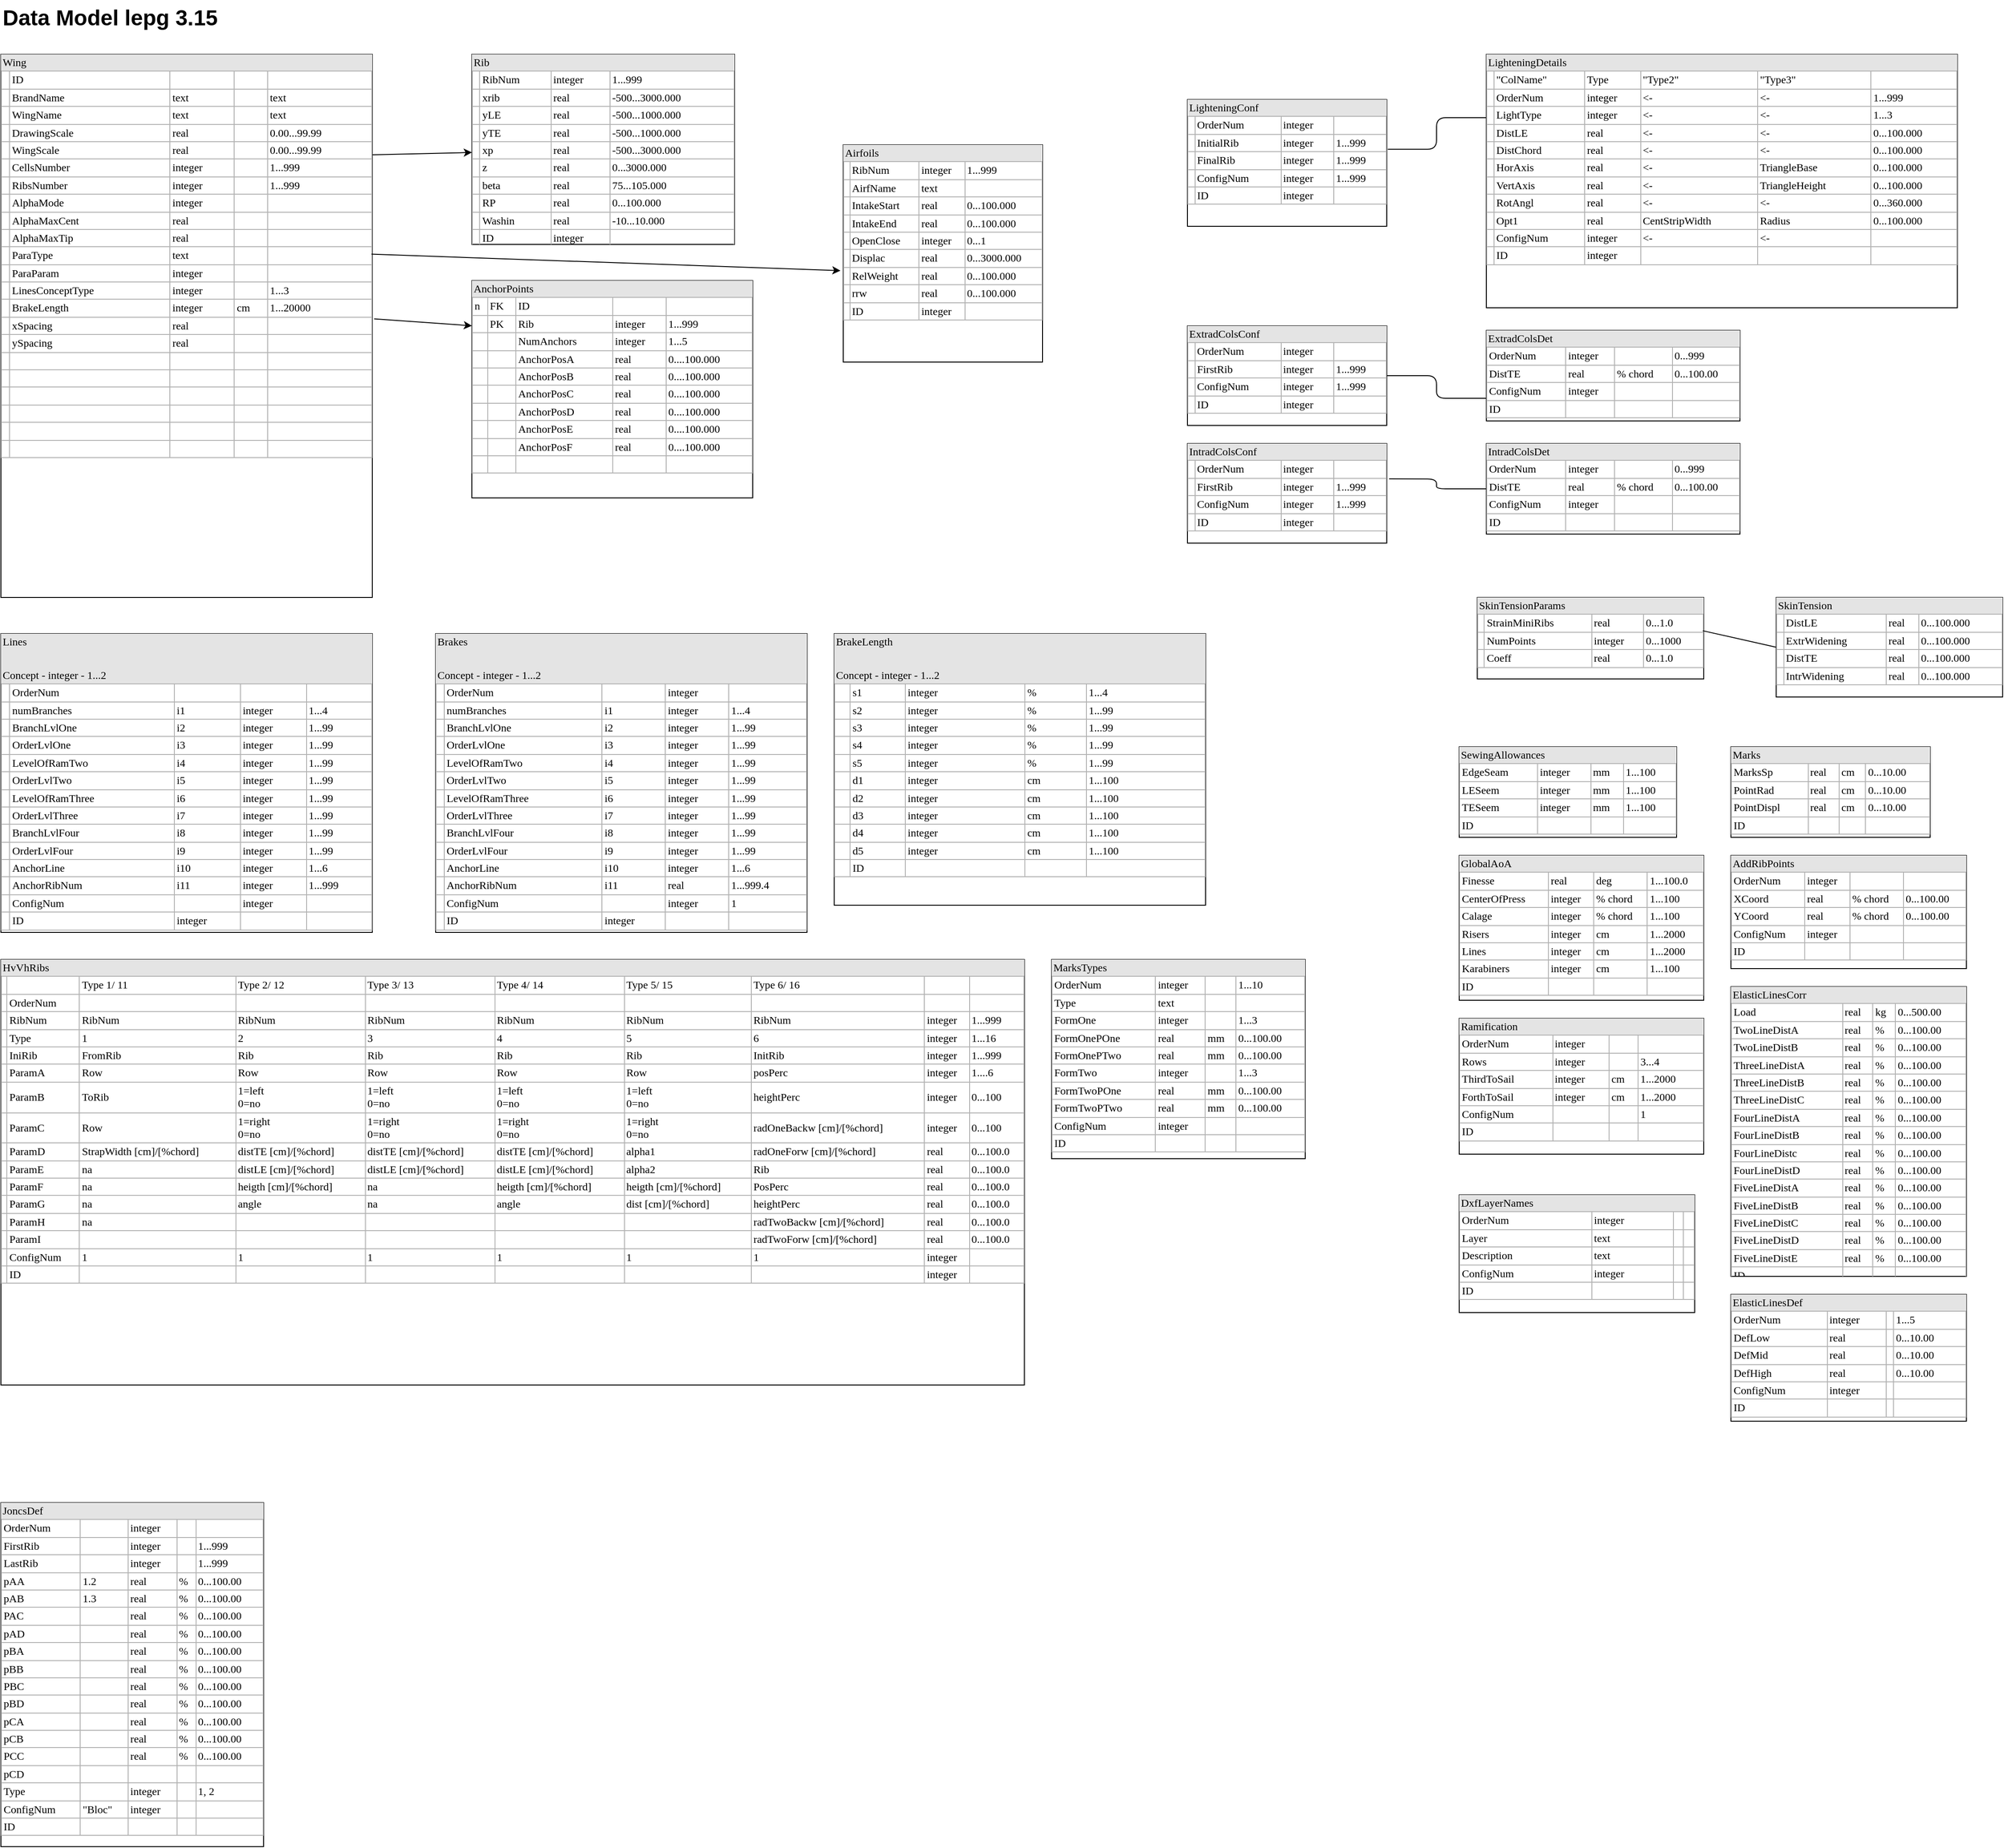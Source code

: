 <mxfile version="14.4.3" type="device"><diagram name="Page-1" id="2ca16b54-16f6-2749-3443-fa8db7711227"><mxGraphModel dx="1331" dy="700" grid="1" gridSize="10" guides="1" tooltips="1" connect="1" arrows="1" fold="1" page="1" pageScale="1" pageWidth="2336" pageHeight="1654" background="#ffffff" math="0" shadow="0"><root><mxCell id="0"/><mxCell id="1" parent="0"/><mxCell id="2ed32ef02a7f4228-5" value="&lt;div style=&quot;box-sizing: border-box ; width: 100% ; background: #e4e4e4 ; padding: 2px&quot;&gt;Wing&lt;/div&gt;&lt;table style=&quot;width: 100% ; font-size: 1em ; border: 1px solid rgb(179 , 179 , 179) ; border-collapse: collapse&quot; cellpadding=&quot;2&quot; cellspacing=&quot;0&quot; border=&quot;1&quot;&gt;&lt;tbody&gt;&lt;tr&gt;&lt;td style=&quot;border-collapse: collapse&quot;&gt;&lt;br&gt;&lt;/td&gt;&lt;td&gt;ID&lt;/td&gt;&lt;td&gt;&lt;br&gt;&lt;/td&gt;&lt;td&gt;&lt;br&gt;&lt;/td&gt;&lt;td&gt;&lt;br&gt;&lt;/td&gt;&lt;/tr&gt;&lt;tr&gt;&lt;td style=&quot;border-collapse: collapse&quot;&gt;&lt;br&gt;&lt;/td&gt;&lt;td&gt;BrandName&lt;/td&gt;&lt;td&gt;text&lt;/td&gt;&lt;td&gt;&lt;br&gt;&lt;/td&gt;&lt;td&gt;text&lt;/td&gt;&lt;/tr&gt;&lt;tr&gt;&lt;td&gt;&lt;br&gt;&lt;/td&gt;&lt;td&gt;WingName&lt;/td&gt;&lt;td&gt;text&lt;/td&gt;&lt;td&gt;&lt;br&gt;&lt;/td&gt;&lt;td&gt;text&lt;/td&gt;&lt;/tr&gt;&lt;tr&gt;&lt;td&gt;&lt;br&gt;&lt;/td&gt;&lt;td&gt;DrawingScale&lt;/td&gt;&lt;td&gt;real&lt;/td&gt;&lt;td&gt;&lt;br&gt;&lt;/td&gt;&lt;td&gt;0.00...99.99&lt;/td&gt;&lt;/tr&gt;&lt;tr&gt;&lt;td&gt;&lt;br&gt;&lt;/td&gt;&lt;td&gt;WingScale&lt;/td&gt;&lt;td&gt;real&lt;/td&gt;&lt;td&gt;&lt;br&gt;&lt;/td&gt;&lt;td&gt;0.00...99.99&lt;/td&gt;&lt;/tr&gt;&lt;tr&gt;&lt;td&gt;&lt;br&gt;&lt;/td&gt;&lt;td&gt;CellsNumber&lt;/td&gt;&lt;td&gt;integer&lt;/td&gt;&lt;td&gt;&lt;br&gt;&lt;/td&gt;&lt;td&gt;1...999&lt;/td&gt;&lt;/tr&gt;&lt;tr&gt;&lt;td&gt;&lt;br&gt;&lt;/td&gt;&lt;td&gt;RibsNumber&lt;/td&gt;&lt;td&gt;integer&lt;/td&gt;&lt;td&gt;&lt;br&gt;&lt;/td&gt;&lt;td&gt;1...999&lt;/td&gt;&lt;/tr&gt;&lt;tr&gt;&lt;td&gt;&lt;br&gt;&lt;/td&gt;&lt;td&gt;AlphaMode&lt;/td&gt;&lt;td&gt;integer&lt;/td&gt;&lt;td&gt;&lt;br&gt;&lt;/td&gt;&lt;td&gt;&lt;br&gt;&lt;/td&gt;&lt;/tr&gt;&lt;tr&gt;&lt;td&gt;&lt;br&gt;&lt;/td&gt;&lt;td&gt;AlphaMaxCent&lt;/td&gt;&lt;td&gt;real&lt;/td&gt;&lt;td&gt;&lt;br&gt;&lt;/td&gt;&lt;td&gt;&lt;br&gt;&lt;/td&gt;&lt;/tr&gt;&lt;tr&gt;&lt;td&gt;&lt;br&gt;&lt;/td&gt;&lt;td&gt;AlphaMaxTip&lt;/td&gt;&lt;td&gt;real&lt;/td&gt;&lt;td&gt;&lt;br&gt;&lt;/td&gt;&lt;td&gt;&lt;br&gt;&lt;/td&gt;&lt;/tr&gt;&lt;tr&gt;&lt;td&gt;&lt;br&gt;&lt;/td&gt;&lt;td&gt;ParaType&lt;/td&gt;&lt;td&gt;text&lt;/td&gt;&lt;td&gt;&lt;br&gt;&lt;/td&gt;&lt;td&gt;&lt;br&gt;&lt;/td&gt;&lt;/tr&gt;&lt;tr&gt;&lt;td&gt;&lt;br&gt;&lt;/td&gt;&lt;td&gt;ParaParam&lt;/td&gt;&lt;td&gt;integer&lt;/td&gt;&lt;td&gt;&lt;br&gt;&lt;/td&gt;&lt;td&gt;&lt;br&gt;&lt;/td&gt;&lt;/tr&gt;&lt;tr&gt;&lt;td&gt;&lt;br&gt;&lt;/td&gt;&lt;td&gt;LinesConceptType&lt;/td&gt;&lt;td&gt;integer&lt;/td&gt;&lt;td&gt;&lt;br&gt;&lt;/td&gt;&lt;td&gt;1...3&lt;/td&gt;&lt;/tr&gt;&lt;tr&gt;&lt;td&gt;&lt;br&gt;&lt;/td&gt;&lt;td&gt;BrakeLength&lt;/td&gt;&lt;td&gt;integer&lt;/td&gt;&lt;td&gt;cm&lt;/td&gt;&lt;td&gt;1...20000&lt;/td&gt;&lt;/tr&gt;&lt;tr&gt;&lt;td&gt;&lt;br&gt;&lt;/td&gt;&lt;td&gt;xSpacing&lt;/td&gt;&lt;td&gt;real&lt;/td&gt;&lt;td&gt;&lt;br&gt;&lt;/td&gt;&lt;td&gt;&lt;br&gt;&lt;/td&gt;&lt;/tr&gt;&lt;tr&gt;&lt;td&gt;&lt;br&gt;&lt;/td&gt;&lt;td&gt;ySpacing&lt;/td&gt;&lt;td&gt;real&lt;/td&gt;&lt;td&gt;&lt;br&gt;&lt;/td&gt;&lt;td&gt;&lt;br&gt;&lt;/td&gt;&lt;/tr&gt;&lt;tr&gt;&lt;td&gt;&lt;br&gt;&lt;/td&gt;&lt;td&gt;&lt;br&gt;&lt;/td&gt;&lt;td&gt;&lt;br&gt;&lt;/td&gt;&lt;td&gt;&lt;br&gt;&lt;/td&gt;&lt;td&gt;&lt;br&gt;&lt;/td&gt;&lt;/tr&gt;&lt;tr&gt;&lt;td&gt;&lt;br&gt;&lt;/td&gt;&lt;td&gt;&lt;br&gt;&lt;/td&gt;&lt;td&gt;&lt;br&gt;&lt;/td&gt;&lt;td&gt;&lt;br&gt;&lt;/td&gt;&lt;td&gt;&lt;br&gt;&lt;/td&gt;&lt;/tr&gt;&lt;tr&gt;&lt;td&gt;&lt;br&gt;&lt;/td&gt;&lt;td&gt;&lt;br&gt;&lt;/td&gt;&lt;td&gt;&lt;br&gt;&lt;/td&gt;&lt;td&gt;&lt;br&gt;&lt;/td&gt;&lt;td&gt;&lt;br&gt;&lt;/td&gt;&lt;/tr&gt;&lt;tr&gt;&lt;td&gt;&lt;br&gt;&lt;/td&gt;&lt;td&gt;&lt;br&gt;&lt;/td&gt;&lt;td&gt;&lt;br&gt;&lt;/td&gt;&lt;td&gt;&lt;br&gt;&lt;/td&gt;&lt;td&gt;&lt;br&gt;&lt;/td&gt;&lt;/tr&gt;&lt;tr&gt;&lt;td&gt;&lt;br&gt;&lt;/td&gt;&lt;td&gt;&lt;br&gt;&lt;/td&gt;&lt;td&gt;&lt;br&gt;&lt;/td&gt;&lt;td&gt;&lt;br&gt;&lt;/td&gt;&lt;td&gt;&lt;br&gt;&lt;/td&gt;&lt;/tr&gt;&lt;tr&gt;&lt;td&gt;&lt;br&gt;&lt;/td&gt;&lt;td&gt;&lt;br&gt;&lt;/td&gt;&lt;td&gt;&lt;br&gt;&lt;/td&gt;&lt;td&gt;&lt;br&gt;&lt;/td&gt;&lt;td&gt;&lt;br&gt;&lt;/td&gt;&lt;/tr&gt;&lt;/tbody&gt;&lt;/table&gt;" style="verticalAlign=top;align=left;overflow=fill;html=1;rounded=0;shadow=0;comic=0;labelBackgroundColor=none;strokeWidth=1;fontFamily=Verdana;fontSize=12" parent="1" vertex="1"><mxGeometry x="80" y="80" width="410" height="600" as="geometry"/></mxCell><mxCell id="nXG0brTzw-l25DvlrZeB-1" value="&lt;div style=&quot;box-sizing: border-box ; width: 100% ; background: #e4e4e4 ; padding: 2px&quot;&gt;Rib&lt;/div&gt;&lt;table style=&quot;width: 100% ; font-size: 1em ; border: 1px solid rgb(179 , 179 , 179) ; border-collapse: collapse&quot; cellpadding=&quot;2&quot; cellspacing=&quot;0&quot; border=&quot;1&quot;&gt;&lt;tbody&gt;&lt;tr&gt;&lt;td&gt;&lt;br&gt;&lt;/td&gt;&lt;td&gt;RibNum&lt;/td&gt;&lt;td&gt;integer&lt;/td&gt;&lt;td&gt;1...999&lt;/td&gt;&lt;/tr&gt;&lt;tr&gt;&lt;td&gt;&lt;/td&gt;&lt;td&gt;xrib&lt;/td&gt;&lt;td&gt;real&lt;/td&gt;&lt;td&gt;-500...3000.000&lt;/td&gt;&lt;/tr&gt;&lt;tr&gt;&lt;td&gt;&lt;br&gt;&lt;/td&gt;&lt;td&gt;yLE&lt;/td&gt;&lt;td&gt;real&lt;/td&gt;&lt;td&gt;-500...1000.000&lt;/td&gt;&lt;/tr&gt;&lt;tr&gt;&lt;td&gt;&lt;br&gt;&lt;/td&gt;&lt;td&gt;yTE&lt;/td&gt;&lt;td&gt;real&lt;/td&gt;&lt;td&gt;-500...1000.000&lt;/td&gt;&lt;/tr&gt;&lt;tr&gt;&lt;td&gt;&lt;br&gt;&lt;/td&gt;&lt;td&gt;xp&lt;/td&gt;&lt;td&gt;real&lt;/td&gt;&lt;td&gt;-500...3000.000&lt;/td&gt;&lt;/tr&gt;&lt;tr&gt;&lt;td&gt;&lt;br&gt;&lt;/td&gt;&lt;td&gt;z&lt;/td&gt;&lt;td&gt;real&lt;/td&gt;&lt;td&gt;0...3000.000&lt;/td&gt;&lt;/tr&gt;&lt;tr&gt;&lt;td&gt;&lt;br&gt;&lt;/td&gt;&lt;td&gt;beta&lt;/td&gt;&lt;td&gt;real&lt;/td&gt;&lt;td&gt;75...105.000&lt;/td&gt;&lt;/tr&gt;&lt;tr&gt;&lt;td&gt;&lt;br&gt;&lt;/td&gt;&lt;td&gt;RP&lt;/td&gt;&lt;td&gt;real&lt;/td&gt;&lt;td&gt;0...100.000&lt;/td&gt;&lt;/tr&gt;&lt;tr&gt;&lt;td&gt;&lt;br&gt;&lt;/td&gt;&lt;td&gt;Washin&lt;/td&gt;&lt;td&gt;real&lt;/td&gt;&lt;td&gt;-10...10.000&lt;/td&gt;&lt;/tr&gt;&lt;tr&gt;&lt;td&gt;&lt;br&gt;&lt;/td&gt;&lt;td&gt;ID&lt;/td&gt;&lt;td&gt;integer&lt;/td&gt;&lt;td&gt;&lt;br&gt;&lt;/td&gt;&lt;/tr&gt;&lt;/tbody&gt;&lt;/table&gt;" style="verticalAlign=top;align=left;overflow=fill;html=1;rounded=0;shadow=0;comic=0;labelBackgroundColor=none;strokeWidth=1;fontFamily=Verdana;fontSize=12" parent="1" vertex="1"><mxGeometry x="600" y="80" width="290" height="210" as="geometry"/></mxCell><mxCell id="EcmEdIu4h6Mnn0-IP6D9-1" value="&lt;div style=&quot;box-sizing: border-box ; width: 100% ; background: #e4e4e4 ; padding: 2px&quot;&gt;Airfoils&lt;/div&gt;&lt;table style=&quot;width: 100% ; font-size: 1em ; border: 1px solid rgb(179 , 179 , 179) ; border-collapse: collapse&quot; cellpadding=&quot;2&quot; cellspacing=&quot;0&quot; border=&quot;1&quot;&gt;&lt;tbody&gt;&lt;tr&gt;&lt;td&gt;&lt;br&gt;&lt;/td&gt;&lt;td&gt;RibNum&lt;/td&gt;&lt;td&gt;integer&lt;/td&gt;&lt;td&gt;1...999&lt;/td&gt;&lt;/tr&gt;&lt;tr&gt;&lt;td&gt;&lt;br&gt;&lt;/td&gt;&lt;td&gt;AirfName&lt;/td&gt;&lt;td&gt;text&lt;/td&gt;&lt;td&gt;&lt;br&gt;&lt;/td&gt;&lt;/tr&gt;&lt;tr&gt;&lt;td&gt;&lt;br&gt;&lt;/td&gt;&lt;td&gt;IntakeStart&lt;/td&gt;&lt;td&gt;real&lt;/td&gt;&lt;td&gt;0...100.000&lt;/td&gt;&lt;/tr&gt;&lt;tr&gt;&lt;td&gt;&lt;br&gt;&lt;/td&gt;&lt;td&gt;IntakeEnd&lt;/td&gt;&lt;td&gt;real&lt;/td&gt;&lt;td&gt;0...100.000&lt;/td&gt;&lt;/tr&gt;&lt;tr&gt;&lt;td&gt;&lt;br&gt;&lt;/td&gt;&lt;td&gt;OpenClose&lt;/td&gt;&lt;td&gt;integer&lt;/td&gt;&lt;td&gt;0...1&lt;/td&gt;&lt;/tr&gt;&lt;tr&gt;&lt;td&gt;&lt;br&gt;&lt;/td&gt;&lt;td&gt;Displac&lt;/td&gt;&lt;td&gt;real&lt;/td&gt;&lt;td&gt;0...3000.000&lt;/td&gt;&lt;/tr&gt;&lt;tr&gt;&lt;td&gt;&lt;br&gt;&lt;/td&gt;&lt;td&gt;RelWeight&lt;/td&gt;&lt;td&gt;real&lt;/td&gt;&lt;td&gt;0...100.000&lt;/td&gt;&lt;/tr&gt;&lt;tr&gt;&lt;td&gt;&lt;br&gt;&lt;/td&gt;&lt;td&gt;rrw&lt;/td&gt;&lt;td&gt;real&lt;/td&gt;&lt;td&gt;0...100.000&lt;/td&gt;&lt;/tr&gt;&lt;tr&gt;&lt;td&gt;&lt;br&gt;&lt;/td&gt;&lt;td&gt;ID&lt;/td&gt;&lt;td&gt;integer&lt;/td&gt;&lt;td&gt;&lt;br&gt;&lt;/td&gt;&lt;/tr&gt;&lt;/tbody&gt;&lt;/table&gt;" style="verticalAlign=top;align=left;overflow=fill;html=1;rounded=0;shadow=0;comic=0;labelBackgroundColor=none;strokeWidth=1;fontFamily=Verdana;fontSize=12" parent="1" vertex="1"><mxGeometry x="1010" y="180" width="220" height="240" as="geometry"/></mxCell><mxCell id="EcmEdIu4h6Mnn0-IP6D9-3" value="&lt;div style=&quot;box-sizing: border-box ; width: 100% ; background: #e4e4e4 ; padding: 2px&quot;&gt;AnchorPoints&lt;/div&gt;&lt;table style=&quot;width: 100% ; font-size: 1em ; border: 1px solid rgb(179 , 179 , 179) ; border-collapse: collapse&quot; cellpadding=&quot;2&quot; cellspacing=&quot;0&quot; border=&quot;1&quot;&gt;&lt;tbody&gt;&lt;tr&gt;&lt;td&gt;n&lt;/td&gt;&lt;td style=&quot;border-collapse: collapse&quot;&gt;FK&lt;/td&gt;&lt;td&gt;ID&lt;/td&gt;&lt;td&gt;&lt;/td&gt;&lt;td&gt;&lt;br&gt;&lt;/td&gt;&lt;/tr&gt;&lt;tr&gt;&lt;td&gt;&lt;br&gt;&lt;/td&gt;&lt;td&gt;PK&lt;/td&gt;&lt;td&gt;Rib&lt;/td&gt;&lt;td&gt;integer&lt;/td&gt;&lt;td&gt;1...999&lt;/td&gt;&lt;/tr&gt;&lt;tr&gt;&lt;td&gt;&lt;br&gt;&lt;/td&gt;&lt;td&gt;&lt;/td&gt;&lt;td&gt;NumAnchors&lt;/td&gt;&lt;td&gt;integer&lt;/td&gt;&lt;td&gt;1...5&lt;/td&gt;&lt;/tr&gt;&lt;tr&gt;&lt;td&gt;&lt;br&gt;&lt;/td&gt;&lt;td&gt;&lt;br&gt;&lt;/td&gt;&lt;td&gt;AnchorPosA&lt;/td&gt;&lt;td&gt;real&lt;/td&gt;&lt;td&gt;0....100.000&lt;/td&gt;&lt;/tr&gt;&lt;tr&gt;&lt;td&gt;&lt;br&gt;&lt;/td&gt;&lt;td&gt;&lt;br&gt;&lt;/td&gt;&lt;td&gt;AnchorPosB&lt;/td&gt;&lt;td&gt;real&lt;/td&gt;&lt;td&gt;0....100.000&lt;br&gt;&lt;/td&gt;&lt;/tr&gt;&lt;tr&gt;&lt;td&gt;&lt;br&gt;&lt;/td&gt;&lt;td&gt;&lt;br&gt;&lt;/td&gt;&lt;td&gt;AnchorPosC&lt;br&gt;&lt;/td&gt;&lt;td&gt;real&lt;/td&gt;&lt;td&gt;0....100.000&lt;br&gt;&lt;/td&gt;&lt;/tr&gt;&lt;tr&gt;&lt;td&gt;&lt;br&gt;&lt;/td&gt;&lt;td&gt;&lt;br&gt;&lt;/td&gt;&lt;td&gt;AnchorPosD&lt;br&gt;&lt;/td&gt;&lt;td&gt;real&lt;/td&gt;&lt;td&gt;0....100.000&lt;br&gt;&lt;/td&gt;&lt;/tr&gt;&lt;tr&gt;&lt;td&gt;&lt;br&gt;&lt;/td&gt;&lt;td&gt;&lt;br&gt;&lt;/td&gt;&lt;td&gt;AnchorPosE&lt;br&gt;&lt;/td&gt;&lt;td&gt;real&lt;/td&gt;&lt;td&gt;0....100.000&lt;br&gt;&lt;/td&gt;&lt;/tr&gt;&lt;tr&gt;&lt;td&gt;&lt;br&gt;&lt;/td&gt;&lt;td&gt;&lt;br&gt;&lt;/td&gt;&lt;td&gt;AnchorPosF&lt;br&gt;&lt;/td&gt;&lt;td&gt;real&lt;/td&gt;&lt;td&gt;0....100.000&lt;br&gt;&lt;/td&gt;&lt;/tr&gt;&lt;tr&gt;&lt;td&gt;&lt;br&gt;&lt;/td&gt;&lt;td&gt;&lt;br&gt;&lt;/td&gt;&lt;td&gt;&lt;br&gt;&lt;/td&gt;&lt;td&gt;&lt;br&gt;&lt;/td&gt;&lt;td&gt;&lt;br&gt;&lt;/td&gt;&lt;/tr&gt;&lt;/tbody&gt;&lt;/table&gt;" style="verticalAlign=top;align=left;overflow=fill;html=1;rounded=0;shadow=0;comic=0;labelBackgroundColor=none;strokeWidth=1;fontFamily=Verdana;fontSize=12" parent="1" vertex="1"><mxGeometry x="600" y="330" width="310" height="240" as="geometry"/></mxCell><mxCell id="EcmEdIu4h6Mnn0-IP6D9-4" value="&lt;div style=&quot;box-sizing: border-box ; width: 100% ; background: #e4e4e4 ; padding: 2px&quot;&gt;LighteningConf&lt;/div&gt;&lt;table style=&quot;width: 100% ; font-size: 1em ; border: 1px solid rgb(179 , 179 , 179) ; border-collapse: collapse&quot; cellpadding=&quot;2&quot; cellspacing=&quot;0&quot; border=&quot;1&quot;&gt;&lt;tbody&gt;&lt;tr&gt;&lt;td&gt;&lt;br&gt;&lt;/td&gt;&lt;td&gt;OrderNum&lt;/td&gt;&lt;td&gt;integer&lt;/td&gt;&lt;td&gt;&lt;br&gt;&lt;/td&gt;&lt;/tr&gt;&lt;tr&gt;&lt;td&gt;&lt;br&gt;&lt;/td&gt;&lt;td&gt;InitialRib&lt;/td&gt;&lt;td&gt;integer&lt;/td&gt;&lt;td&gt;1...999&lt;/td&gt;&lt;/tr&gt;&lt;tr&gt;&lt;td&gt;&lt;br&gt;&lt;/td&gt;&lt;td&gt;FinalRib&lt;/td&gt;&lt;td&gt;integer&lt;/td&gt;&lt;td&gt;1...999&lt;/td&gt;&lt;/tr&gt;&lt;tr&gt;&lt;td&gt;&lt;br&gt;&lt;/td&gt;&lt;td&gt;ConfigNum&lt;br&gt;&lt;/td&gt;&lt;td&gt;integer&lt;br&gt;&lt;/td&gt;&lt;td&gt;1...999&lt;br&gt;&lt;/td&gt;&lt;/tr&gt;&lt;tr&gt;&lt;td&gt;&lt;br&gt;&lt;/td&gt;&lt;td&gt;ID&lt;/td&gt;&lt;td&gt;integer&lt;/td&gt;&lt;td&gt;&lt;br&gt;&lt;/td&gt;&lt;/tr&gt;&lt;/tbody&gt;&lt;/table&gt;" style="verticalAlign=top;align=left;overflow=fill;html=1;rounded=0;shadow=0;comic=0;labelBackgroundColor=none;strokeWidth=1;fontFamily=Verdana;fontSize=12" parent="1" vertex="1"><mxGeometry x="1390" y="130" width="220" height="140" as="geometry"/></mxCell><mxCell id="EcmEdIu4h6Mnn0-IP6D9-5" value="&lt;div style=&quot;box-sizing: border-box ; width: 100% ; background: #e4e4e4 ; padding: 2px&quot;&gt;LighteningDetails&lt;/div&gt;&lt;table style=&quot;width: 100% ; font-size: 1em ; border: 1px solid rgb(179 , 179 , 179) ; border-collapse: collapse&quot; cellpadding=&quot;2&quot; cellspacing=&quot;0&quot; border=&quot;1&quot;&gt;&lt;tbody&gt;&lt;tr&gt;&lt;td&gt;&lt;br&gt;&lt;/td&gt;&lt;td&gt;&quot;ColName&quot;&lt;/td&gt;&lt;td&gt;Type&lt;/td&gt;&lt;td&gt;&quot;Type2&quot;&lt;/td&gt;&lt;td&gt;&quot;Type3&quot;&lt;/td&gt;&lt;td&gt;&lt;br&gt;&lt;/td&gt;&lt;/tr&gt;&lt;tr&gt;&lt;td&gt;&lt;br&gt;&lt;/td&gt;&lt;td&gt;OrderNum&lt;br&gt;&lt;/td&gt;&lt;td&gt;integer&lt;/td&gt;&lt;td&gt;&amp;lt;-&lt;br&gt;&lt;/td&gt;&lt;td&gt;&amp;lt;-&lt;br&gt;&lt;/td&gt;&lt;td&gt;1...999&lt;/td&gt;&lt;/tr&gt;&lt;tr&gt;&lt;td&gt;&lt;br&gt;&lt;/td&gt;&lt;td&gt;LightType&lt;br&gt;&lt;/td&gt;&lt;td&gt;integer&lt;/td&gt;&lt;td&gt;&amp;lt;-&lt;br&gt;&lt;/td&gt;&lt;td&gt;&amp;lt;-&lt;br&gt;&lt;/td&gt;&lt;td&gt;1...3&lt;/td&gt;&lt;/tr&gt;&lt;tr&gt;&lt;td&gt;&lt;br&gt;&lt;/td&gt;&lt;td&gt;DistLE&lt;br&gt;&lt;/td&gt;&lt;td&gt;real&lt;/td&gt;&lt;td&gt;&amp;lt;-&lt;br&gt;&lt;/td&gt;&lt;td&gt;&amp;lt;-&lt;br&gt;&lt;/td&gt;&lt;td&gt;0...100.000&lt;/td&gt;&lt;/tr&gt;&lt;tr&gt;&lt;td&gt;&lt;br&gt;&lt;/td&gt;&lt;td&gt;DistChord&lt;br&gt;&lt;/td&gt;&lt;td&gt;real&lt;/td&gt;&lt;td&gt;&amp;lt;-&lt;br&gt;&lt;/td&gt;&lt;td&gt;&amp;lt;-&lt;br&gt;&lt;/td&gt;&lt;td&gt;0...100.000&lt;br&gt;&lt;/td&gt;&lt;/tr&gt;&lt;tr&gt;&lt;td&gt;&lt;br&gt;&lt;/td&gt;&lt;td&gt;HorAxis&lt;br&gt;&lt;/td&gt;&lt;td&gt;real&lt;/td&gt;&lt;td&gt;&amp;lt;-&lt;br&gt;&lt;/td&gt;&lt;td&gt;TriangleBase&lt;/td&gt;&lt;td&gt;0...100.000&lt;br&gt;&lt;/td&gt;&lt;/tr&gt;&lt;tr&gt;&lt;td&gt;&lt;br&gt;&lt;/td&gt;&lt;td&gt;VertAxis&lt;br&gt;&lt;/td&gt;&lt;td&gt;real&lt;/td&gt;&lt;td&gt;&amp;lt;-&lt;br&gt;&lt;/td&gt;&lt;td&gt;TriangleHeight&lt;/td&gt;&lt;td&gt;0...100.000&lt;br&gt;&lt;/td&gt;&lt;/tr&gt;&lt;tr&gt;&lt;td&gt;&lt;br&gt;&lt;/td&gt;&lt;td&gt;RotAngl&lt;br&gt;&lt;/td&gt;&lt;td&gt;real&lt;br&gt;&lt;/td&gt;&lt;td&gt;&amp;lt;-&lt;br&gt;&lt;/td&gt;&lt;td&gt;&amp;lt;-&lt;br&gt;&lt;/td&gt;&lt;td&gt;0...360.000&lt;/td&gt;&lt;/tr&gt;&lt;tr&gt;&lt;td&gt;&lt;br&gt;&lt;/td&gt;&lt;td&gt;Opt1&lt;/td&gt;&lt;td&gt;real&lt;br&gt;&lt;/td&gt;&lt;td&gt;CentStripWidth&lt;/td&gt;&lt;td&gt;Radius&lt;/td&gt;&lt;td&gt;0...100.000&lt;br&gt;&lt;/td&gt;&lt;/tr&gt;&lt;tr&gt;&lt;td&gt;&lt;br&gt;&lt;/td&gt;&lt;td&gt;ConfigNum&lt;br&gt;&lt;/td&gt;&lt;td&gt;integer&lt;br&gt;&lt;/td&gt;&lt;td&gt;&amp;lt;-&lt;/td&gt;&lt;td&gt;&amp;lt;-&lt;/td&gt;&lt;td&gt;&lt;br&gt;&lt;/td&gt;&lt;/tr&gt;&lt;tr&gt;&lt;td&gt;&lt;br&gt;&lt;/td&gt;&lt;td&gt;ID&lt;/td&gt;&lt;td&gt;integer&lt;/td&gt;&lt;td&gt;&lt;br&gt;&lt;/td&gt;&lt;td&gt;&lt;br&gt;&lt;/td&gt;&lt;td&gt;&lt;br&gt;&lt;/td&gt;&lt;/tr&gt;&lt;/tbody&gt;&lt;/table&gt;" style="verticalAlign=top;align=left;overflow=fill;html=1;rounded=0;shadow=0;comic=0;labelBackgroundColor=none;strokeWidth=1;fontFamily=Verdana;fontSize=12" parent="1" vertex="1"><mxGeometry x="1720" y="80" width="520" height="280" as="geometry"/></mxCell><mxCell id="EcmEdIu4h6Mnn0-IP6D9-6" style="edgeStyle=orthogonalEdgeStyle;rounded=1;orthogonalLoop=1;jettySize=auto;html=1;exitX=1.005;exitY=0.392;exitDx=0;exitDy=0;entryX=0;entryY=0.25;entryDx=0;entryDy=0;endArrow=none;endFill=0;exitPerimeter=0;" parent="1" source="EcmEdIu4h6Mnn0-IP6D9-4" target="EcmEdIu4h6Mnn0-IP6D9-5" edge="1"><mxGeometry relative="1" as="geometry"><mxPoint x="723.96" y="621.46" as="sourcePoint"/><mxPoint x="1000" y="898.54" as="targetPoint"/></mxGeometry></mxCell><mxCell id="EcmEdIu4h6Mnn0-IP6D9-7" value="&lt;div style=&quot;box-sizing: border-box ; width: 100% ; background: #e4e4e4 ; padding: 2px&quot;&gt;SkinTension&lt;/div&gt;&lt;table style=&quot;width: 100% ; font-size: 1em ; border: 1px solid rgb(179 , 179 , 179) ; border-collapse: collapse&quot; cellpadding=&quot;2&quot; cellspacing=&quot;0&quot; border=&quot;1&quot;&gt;&lt;tbody&gt;&lt;tr&gt;&lt;td&gt;&lt;br&gt;&lt;/td&gt;&lt;td&gt;DistLE&lt;/td&gt;&lt;td&gt;real&lt;/td&gt;&lt;td&gt;0...100.000&lt;/td&gt;&lt;/tr&gt;&lt;tr&gt;&lt;td&gt;&lt;br&gt;&lt;/td&gt;&lt;td&gt;ExtrWidening&lt;/td&gt;&lt;td&gt;real&lt;/td&gt;&lt;td&gt;0...100.000&lt;br&gt;&lt;/td&gt;&lt;/tr&gt;&lt;tr&gt;&lt;td&gt;&lt;br&gt;&lt;/td&gt;&lt;td&gt;DistTE&lt;/td&gt;&lt;td&gt;real&lt;/td&gt;&lt;td&gt;0...100.000&lt;br&gt;&lt;/td&gt;&lt;/tr&gt;&lt;tr&gt;&lt;td&gt;&lt;br&gt;&lt;/td&gt;&lt;td&gt;IntrWidening&lt;/td&gt;&lt;td&gt;real&lt;/td&gt;&lt;td&gt;0...100.000&lt;br&gt;&lt;/td&gt;&lt;/tr&gt;&lt;/tbody&gt;&lt;/table&gt;" style="verticalAlign=top;align=left;overflow=fill;html=1;rounded=0;shadow=0;comic=0;labelBackgroundColor=none;strokeWidth=1;fontFamily=Verdana;fontSize=12" parent="1" vertex="1"><mxGeometry x="2040" y="680" width="250" height="110" as="geometry"/></mxCell><mxCell id="EcmEdIu4h6Mnn0-IP6D9-8" value="&lt;div style=&quot;box-sizing: border-box ; width: 100% ; background: #e4e4e4 ; padding: 2px&quot;&gt;SewingAllowances&lt;/div&gt;&lt;table style=&quot;width: 100% ; font-size: 1em ; border: 1px solid rgb(179 , 179 , 179) ; border-collapse: collapse&quot; cellpadding=&quot;2&quot; cellspacing=&quot;0&quot; border=&quot;1&quot;&gt;&lt;tbody&gt;&lt;tr&gt;&lt;td&gt;EdgeSeam&lt;/td&gt;&lt;td&gt;integer&lt;/td&gt;&lt;td&gt;mm&lt;/td&gt;&lt;td&gt;1...100&lt;/td&gt;&lt;/tr&gt;&lt;tr&gt;&lt;td&gt;LESeem&lt;/td&gt;&lt;td&gt;integer&lt;/td&gt;&lt;td&gt;mm&lt;/td&gt;&lt;td&gt;1...100&lt;br&gt;&lt;/td&gt;&lt;/tr&gt;&lt;tr&gt;&lt;td&gt;TESeem&lt;/td&gt;&lt;td&gt;integer&lt;/td&gt;&lt;td&gt;mm&lt;/td&gt;&lt;td&gt;1...100&lt;br&gt;&lt;/td&gt;&lt;/tr&gt;&lt;tr&gt;&lt;td&gt;ID&lt;/td&gt;&lt;td&gt;&lt;br&gt;&lt;/td&gt;&lt;td&gt;&lt;br&gt;&lt;/td&gt;&lt;td&gt;&lt;br&gt;&lt;/td&gt;&lt;/tr&gt;&lt;/tbody&gt;&lt;/table&gt;" style="verticalAlign=top;align=left;overflow=fill;html=1;rounded=0;shadow=0;comic=0;labelBackgroundColor=none;strokeWidth=1;fontFamily=Verdana;fontSize=12" parent="1" vertex="1"><mxGeometry x="1690" y="845" width="240" height="100" as="geometry"/></mxCell><mxCell id="EcmEdIu4h6Mnn0-IP6D9-9" value="Data Model lepg 3.15" style="text;strokeColor=none;fillColor=none;html=1;fontSize=24;fontStyle=1;verticalAlign=middle;align=left;" parent="1" vertex="1"><mxGeometry x="80" y="20" width="790" height="40" as="geometry"/></mxCell><mxCell id="u6xZDYaSeeaBekjnLeH0-4" value="" style="endArrow=classic;html=1;exitX=1.005;exitY=0.487;exitDx=0;exitDy=0;exitPerimeter=0;entryX=0;entryY=0.208;entryDx=0;entryDy=0;entryPerimeter=0;" parent="1" source="2ed32ef02a7f4228-5" target="EcmEdIu4h6Mnn0-IP6D9-3" edge="1"><mxGeometry width="50" height="50" relative="1" as="geometry"><mxPoint x="600" y="410" as="sourcePoint"/><mxPoint x="650" y="360" as="targetPoint"/></mxGeometry></mxCell><mxCell id="u6xZDYaSeeaBekjnLeH0-5" value="" style="endArrow=classic;html=1;exitX=1;exitY=0.185;exitDx=0;exitDy=0;exitPerimeter=0;" parent="1" source="2ed32ef02a7f4228-5" target="nXG0brTzw-l25DvlrZeB-1" edge="1"><mxGeometry width="50" height="50" relative="1" as="geometry"><mxPoint x="502.05" y="382.2" as="sourcePoint"/><mxPoint x="610" y="389.92" as="targetPoint"/></mxGeometry></mxCell><mxCell id="u6xZDYaSeeaBekjnLeH0-6" value="" style="endArrow=classic;html=1;exitX=0.998;exitY=0.368;exitDx=0;exitDy=0;exitPerimeter=0;entryX=-0.014;entryY=0.579;entryDx=0;entryDy=0;entryPerimeter=0;" parent="1" source="2ed32ef02a7f4228-5" target="EcmEdIu4h6Mnn0-IP6D9-1" edge="1"><mxGeometry width="50" height="50" relative="1" as="geometry"><mxPoint x="500" y="201" as="sourcePoint"/><mxPoint x="610" y="198.412" as="targetPoint"/></mxGeometry></mxCell><mxCell id="u6xZDYaSeeaBekjnLeH0-7" value="&lt;div style=&quot;box-sizing: border-box ; width: 100% ; background: #e4e4e4 ; padding: 2px&quot;&gt;SkinTensionParams&lt;/div&gt;&lt;table style=&quot;width: 100% ; font-size: 1em ; border: 1px solid rgb(179 , 179 , 179) ; border-collapse: collapse&quot; cellpadding=&quot;2&quot; cellspacing=&quot;0&quot; border=&quot;1&quot;&gt;&lt;tbody&gt;&lt;tr&gt;&lt;td&gt;&lt;br&gt;&lt;/td&gt;&lt;td&gt;StrainMiniRibs&lt;/td&gt;&lt;td&gt;real&lt;/td&gt;&lt;td&gt;0...1.0&lt;/td&gt;&lt;/tr&gt;&lt;tr&gt;&lt;td&gt;&lt;br&gt;&lt;/td&gt;&lt;td&gt;NumPoints&lt;/td&gt;&lt;td&gt;integer&lt;/td&gt;&lt;td&gt;0...1000&lt;br&gt;&lt;/td&gt;&lt;/tr&gt;&lt;tr&gt;&lt;td&gt;&lt;br&gt;&lt;/td&gt;&lt;td&gt;Coeff&lt;/td&gt;&lt;td&gt;real&lt;/td&gt;&lt;td&gt;0...1.0&lt;br&gt;&lt;/td&gt;&lt;/tr&gt;&lt;/tbody&gt;&lt;/table&gt;" style="verticalAlign=top;align=left;overflow=fill;html=1;rounded=0;shadow=0;comic=0;labelBackgroundColor=none;strokeWidth=1;fontFamily=Verdana;fontSize=12" parent="1" vertex="1"><mxGeometry x="1710" y="680" width="250" height="90" as="geometry"/></mxCell><mxCell id="u6xZDYaSeeaBekjnLeH0-8" value="" style="endArrow=none;html=1;entryX=0;entryY=0.5;entryDx=0;entryDy=0;exitX=0.996;exitY=0.409;exitDx=0;exitDy=0;exitPerimeter=0;" parent="1" source="u6xZDYaSeeaBekjnLeH0-7" target="EcmEdIu4h6Mnn0-IP6D9-7" edge="1"><mxGeometry width="50" height="50" relative="1" as="geometry"><mxPoint x="1680" y="770" as="sourcePoint"/><mxPoint x="1730" y="720" as="targetPoint"/></mxGeometry></mxCell><mxCell id="nt20Kzi09bF5ycrlA2Nx-1" value="&lt;div style=&quot;box-sizing: border-box ; width: 100% ; background: #e4e4e4 ; padding: 2px&quot;&gt;Marks&lt;/div&gt;&lt;table style=&quot;width: 100% ; font-size: 1em ; border: 1px solid rgb(179 , 179 , 179) ; border-collapse: collapse&quot; cellpadding=&quot;2&quot; cellspacing=&quot;0&quot; border=&quot;1&quot;&gt;&lt;tbody&gt;&lt;tr&gt;&lt;td&gt;MarksSp&lt;/td&gt;&lt;td&gt;real&lt;br&gt;&lt;/td&gt;&lt;td&gt;cm&lt;/td&gt;&lt;td&gt;0...10.00&lt;/td&gt;&lt;/tr&gt;&lt;tr&gt;&lt;td&gt;PointRad&lt;/td&gt;&lt;td&gt;real&lt;br&gt;&lt;/td&gt;&lt;td&gt;cm&lt;/td&gt;&lt;td&gt;0...10.00&lt;br&gt;&lt;/td&gt;&lt;/tr&gt;&lt;tr&gt;&lt;td&gt;PointDispl&lt;/td&gt;&lt;td&gt;real&lt;br&gt;&lt;/td&gt;&lt;td&gt;cm&lt;/td&gt;&lt;td&gt;0...10.00&lt;br&gt;&lt;/td&gt;&lt;/tr&gt;&lt;tr&gt;&lt;td&gt;ID&lt;/td&gt;&lt;td&gt;&lt;br&gt;&lt;/td&gt;&lt;td&gt;&lt;br&gt;&lt;/td&gt;&lt;td&gt;&lt;br&gt;&lt;/td&gt;&lt;/tr&gt;&lt;/tbody&gt;&lt;/table&gt;" style="verticalAlign=top;align=left;overflow=fill;html=1;rounded=0;shadow=0;comic=0;labelBackgroundColor=none;strokeWidth=1;fontFamily=Verdana;fontSize=12" parent="1" vertex="1"><mxGeometry x="1990" y="845" width="220" height="100" as="geometry"/></mxCell><mxCell id="lRmo21mKEQEdMFO5At_f-1" value="&lt;div style=&quot;box-sizing: border-box ; width: 100% ; background: #e4e4e4 ; padding: 2px&quot;&gt;GlobalAoA&lt;/div&gt;&lt;table style=&quot;width: 100% ; font-size: 1em ; border: 1px solid rgb(179 , 179 , 179) ; border-collapse: collapse&quot; cellpadding=&quot;2&quot; cellspacing=&quot;0&quot; border=&quot;1&quot;&gt;&lt;tbody&gt;&lt;tr&gt;&lt;td&gt;Finesse&lt;/td&gt;&lt;td&gt;real&lt;/td&gt;&lt;td&gt;deg&lt;/td&gt;&lt;td&gt;1...100.0&lt;/td&gt;&lt;/tr&gt;&lt;tr&gt;&lt;td&gt;CenterOfPress&lt;/td&gt;&lt;td&gt;integer&lt;/td&gt;&lt;td&gt;% chord&lt;/td&gt;&lt;td&gt;1...100&lt;br&gt;&lt;/td&gt;&lt;/tr&gt;&lt;tr&gt;&lt;td&gt;Calage&lt;/td&gt;&lt;td&gt;integer&lt;/td&gt;&lt;td&gt;% chord&lt;br&gt;&lt;/td&gt;&lt;td&gt;1...100&lt;br&gt;&lt;/td&gt;&lt;/tr&gt;&lt;tr&gt;&lt;td&gt;Risers&lt;/td&gt;&lt;td&gt;integer&lt;/td&gt;&lt;td&gt;cm&lt;/td&gt;&lt;td&gt;1...2000&lt;/td&gt;&lt;/tr&gt;&lt;tr&gt;&lt;td&gt;Lines&lt;/td&gt;&lt;td&gt;integer&lt;/td&gt;&lt;td&gt;cm&lt;/td&gt;&lt;td&gt;1...2000&lt;/td&gt;&lt;/tr&gt;&lt;tr&gt;&lt;td&gt;Karabiners&lt;/td&gt;&lt;td&gt;integer&lt;/td&gt;&lt;td&gt;cm&lt;/td&gt;&lt;td&gt;1...100&lt;/td&gt;&lt;/tr&gt;&lt;tr&gt;&lt;td&gt;ID&lt;/td&gt;&lt;td&gt;&lt;br&gt;&lt;/td&gt;&lt;td&gt;&lt;br&gt;&lt;/td&gt;&lt;td&gt;&lt;br&gt;&lt;/td&gt;&lt;/tr&gt;&lt;/tbody&gt;&lt;/table&gt;" style="verticalAlign=top;align=left;overflow=fill;html=1;rounded=0;shadow=0;comic=0;labelBackgroundColor=none;strokeWidth=1;fontFamily=Verdana;fontSize=12" parent="1" vertex="1"><mxGeometry x="1690" y="965" width="270" height="160" as="geometry"/></mxCell><mxCell id="f-mse-eV850BW30Rr1Nx-1" value="&lt;div style=&quot;box-sizing: border-box ; width: 100% ; background: #e4e4e4 ; padding: 2px&quot;&gt;Lines&lt;/div&gt;&lt;div style=&quot;box-sizing: border-box ; width: 100% ; background: #e4e4e4 ; padding: 2px&quot;&gt;&lt;br&gt;&lt;/div&gt;&lt;div style=&quot;box-sizing: border-box ; width: 100% ; background: #e4e4e4 ; padding: 2px&quot;&gt;Concept - integer - 1...2&lt;/div&gt;&lt;table style=&quot;width: 100% ; font-size: 1em ; border: 1px solid rgb(179 , 179 , 179) ; border-collapse: collapse&quot; cellpadding=&quot;2&quot; cellspacing=&quot;0&quot; border=&quot;1&quot;&gt;&lt;tbody&gt;&lt;tr&gt;&lt;td&gt;&lt;br&gt;&lt;/td&gt;&lt;td&gt;OrderNum&lt;/td&gt;&lt;td&gt;&lt;br&gt;&lt;/td&gt;&lt;td&gt;&lt;br&gt;&lt;/td&gt;&lt;td&gt;&lt;br&gt;&lt;/td&gt;&lt;/tr&gt;&lt;tr&gt;&lt;td&gt;&lt;br&gt;&lt;/td&gt;&lt;td&gt;numBranches&lt;/td&gt;&lt;td&gt;i1&lt;/td&gt;&lt;td&gt;integer&lt;br&gt;&lt;/td&gt;&lt;td&gt;1...4&lt;/td&gt;&lt;/tr&gt;&lt;tr&gt;&lt;td&gt;&lt;br&gt;&lt;/td&gt;&lt;td&gt;BranchLvlOne&lt;/td&gt;&lt;td&gt;i2&lt;/td&gt;&lt;td&gt;integer&lt;br&gt;&lt;/td&gt;&lt;td&gt;1...99&lt;/td&gt;&lt;/tr&gt;&lt;tr&gt;&lt;td&gt;&lt;br&gt;&lt;/td&gt;&lt;td&gt;OrderLvlOne&lt;/td&gt;&lt;td&gt;i3&lt;/td&gt;&lt;td&gt;integer&lt;br&gt;&lt;/td&gt;&lt;td&gt;1...99&lt;/td&gt;&lt;/tr&gt;&lt;tr&gt;&lt;td&gt;&lt;br&gt;&lt;/td&gt;&lt;td&gt;LevelOfRamTwo&lt;/td&gt;&lt;td&gt;i4&lt;/td&gt;&lt;td&gt;integer&lt;br&gt;&lt;/td&gt;&lt;td&gt;1...99&lt;/td&gt;&lt;/tr&gt;&lt;tr&gt;&lt;td&gt;&lt;br&gt;&lt;/td&gt;&lt;td&gt;OrderLvlTwo&lt;/td&gt;&lt;td&gt;i5&lt;/td&gt;&lt;td&gt;integer&lt;/td&gt;&lt;td&gt;1...99&lt;br&gt;&lt;/td&gt;&lt;/tr&gt;&lt;tr&gt;&lt;td&gt;&lt;br&gt;&lt;/td&gt;&lt;td&gt;LevelOfRamThree&lt;/td&gt;&lt;td&gt;i6&lt;/td&gt;&lt;td&gt;integer&lt;/td&gt;&lt;td&gt;1...99&lt;br&gt;&lt;/td&gt;&lt;/tr&gt;&lt;tr&gt;&lt;td&gt;&lt;br&gt;&lt;/td&gt;&lt;td&gt;OrderLvlThree&lt;br&gt;&lt;/td&gt;&lt;td&gt;i7&lt;/td&gt;&lt;td&gt;integer&lt;/td&gt;&lt;td&gt;1...99&lt;br&gt;&lt;/td&gt;&lt;/tr&gt;&lt;tr&gt;&lt;td&gt;&lt;br&gt;&lt;/td&gt;&lt;td&gt;BranchLvlFour&lt;br&gt;&lt;/td&gt;&lt;td&gt;i8&lt;/td&gt;&lt;td&gt;integer&lt;/td&gt;&lt;td&gt;1...99&lt;/td&gt;&lt;/tr&gt;&lt;tr&gt;&lt;td&gt;&lt;br&gt;&lt;/td&gt;&lt;td&gt;OrderLvlFour&lt;/td&gt;&lt;td&gt;i9&lt;/td&gt;&lt;td&gt;integer&lt;/td&gt;&lt;td&gt;1...99&lt;br&gt;&lt;/td&gt;&lt;/tr&gt;&lt;tr&gt;&lt;td&gt;&lt;br&gt;&lt;/td&gt;&lt;td&gt;AnchorLine&lt;/td&gt;&lt;td&gt;i10&lt;br&gt;&lt;/td&gt;&lt;td&gt;integer&lt;/td&gt;&lt;td&gt;1...6&lt;/td&gt;&lt;/tr&gt;&lt;tr&gt;&lt;td&gt;&lt;br&gt;&lt;/td&gt;&lt;td&gt;AnchorRibNum&lt;/td&gt;&lt;td&gt;i11&lt;/td&gt;&lt;td&gt;integer&lt;/td&gt;&lt;td&gt;1...999&lt;/td&gt;&lt;/tr&gt;&lt;tr&gt;&lt;td&gt;&lt;br&gt;&lt;/td&gt;&lt;td&gt;ConfigNum&lt;/td&gt;&lt;td&gt;&lt;br&gt;&lt;/td&gt;&lt;td&gt;integer&lt;/td&gt;&lt;td&gt;&lt;br&gt;&lt;/td&gt;&lt;/tr&gt;&lt;tr&gt;&lt;td&gt;&lt;br&gt;&lt;/td&gt;&lt;td&gt;ID&lt;/td&gt;&lt;td&gt;integer&lt;/td&gt;&lt;td&gt;&lt;br&gt;&lt;/td&gt;&lt;td&gt;&lt;br&gt;&lt;/td&gt;&lt;/tr&gt;&lt;/tbody&gt;&lt;/table&gt;" style="verticalAlign=top;align=left;overflow=fill;html=1;rounded=0;shadow=0;comic=0;labelBackgroundColor=none;strokeWidth=1;fontFamily=Verdana;fontSize=12" parent="1" vertex="1"><mxGeometry x="80" y="720" width="410" height="330" as="geometry"/></mxCell><mxCell id="D5Xa_zxHnRuwTUEcfG5G-1" value="&lt;div style=&quot;box-sizing: border-box ; width: 100% ; background: #e4e4e4 ; padding: 2px&quot;&gt;Brakes&lt;/div&gt;&lt;div style=&quot;box-sizing: border-box ; width: 100% ; background: #e4e4e4 ; padding: 2px&quot;&gt;&lt;br&gt;&lt;/div&gt;&lt;div style=&quot;box-sizing: border-box ; width: 100% ; background: #e4e4e4 ; padding: 2px&quot;&gt;Concept - integer - 1...2&lt;/div&gt;&lt;table style=&quot;width: 100% ; font-size: 1em ; border: 1px solid rgb(179 , 179 , 179) ; border-collapse: collapse&quot; cellpadding=&quot;2&quot; cellspacing=&quot;0&quot; border=&quot;1&quot;&gt;&lt;tbody&gt;&lt;tr&gt;&lt;td&gt;&lt;br&gt;&lt;/td&gt;&lt;td&gt;OrderNum&lt;/td&gt;&lt;td&gt;&lt;br&gt;&lt;/td&gt;&lt;td&gt;integer&lt;/td&gt;&lt;td&gt;&lt;br&gt;&lt;/td&gt;&lt;/tr&gt;&lt;tr&gt;&lt;td&gt;&lt;br&gt;&lt;/td&gt;&lt;td&gt;numBranches&lt;/td&gt;&lt;td&gt;i1&lt;/td&gt;&lt;td&gt;integer&lt;br&gt;&lt;/td&gt;&lt;td&gt;1...4&lt;/td&gt;&lt;/tr&gt;&lt;tr&gt;&lt;td&gt;&lt;br&gt;&lt;/td&gt;&lt;td&gt;BranchLvlOne&lt;/td&gt;&lt;td&gt;i2&lt;/td&gt;&lt;td&gt;integer&lt;br&gt;&lt;/td&gt;&lt;td&gt;1...99&lt;/td&gt;&lt;/tr&gt;&lt;tr&gt;&lt;td&gt;&lt;br&gt;&lt;/td&gt;&lt;td&gt;OrderLvlOne&lt;/td&gt;&lt;td&gt;i3&lt;/td&gt;&lt;td&gt;integer&lt;br&gt;&lt;/td&gt;&lt;td&gt;1...99&lt;/td&gt;&lt;/tr&gt;&lt;tr&gt;&lt;td&gt;&lt;br&gt;&lt;/td&gt;&lt;td&gt;LevelOfRamTwo&lt;/td&gt;&lt;td&gt;i4&lt;/td&gt;&lt;td&gt;integer&lt;br&gt;&lt;/td&gt;&lt;td&gt;1...99&lt;/td&gt;&lt;/tr&gt;&lt;tr&gt;&lt;td&gt;&lt;br&gt;&lt;/td&gt;&lt;td&gt;OrderLvlTwo&lt;/td&gt;&lt;td&gt;i5&lt;/td&gt;&lt;td&gt;integer&lt;/td&gt;&lt;td&gt;1...99&lt;br&gt;&lt;/td&gt;&lt;/tr&gt;&lt;tr&gt;&lt;td&gt;&lt;br&gt;&lt;/td&gt;&lt;td&gt;LevelOfRamThree&lt;/td&gt;&lt;td&gt;i6&lt;/td&gt;&lt;td&gt;integer&lt;/td&gt;&lt;td&gt;1...99&lt;br&gt;&lt;/td&gt;&lt;/tr&gt;&lt;tr&gt;&lt;td&gt;&lt;br&gt;&lt;/td&gt;&lt;td&gt;OrderLvlThree&lt;br&gt;&lt;/td&gt;&lt;td&gt;i7&lt;/td&gt;&lt;td&gt;integer&lt;/td&gt;&lt;td&gt;1...99&lt;br&gt;&lt;/td&gt;&lt;/tr&gt;&lt;tr&gt;&lt;td&gt;&lt;br&gt;&lt;/td&gt;&lt;td&gt;BranchLvlFour&lt;br&gt;&lt;/td&gt;&lt;td&gt;i8&lt;/td&gt;&lt;td&gt;integer&lt;/td&gt;&lt;td&gt;1...99&lt;/td&gt;&lt;/tr&gt;&lt;tr&gt;&lt;td&gt;&lt;br&gt;&lt;/td&gt;&lt;td&gt;OrderLvlFour&lt;/td&gt;&lt;td&gt;i9&lt;/td&gt;&lt;td&gt;integer&lt;/td&gt;&lt;td&gt;1...99&lt;br&gt;&lt;/td&gt;&lt;/tr&gt;&lt;tr&gt;&lt;td&gt;&lt;br&gt;&lt;/td&gt;&lt;td&gt;AnchorLine&lt;/td&gt;&lt;td&gt;i10&lt;br&gt;&lt;/td&gt;&lt;td&gt;integer&lt;/td&gt;&lt;td&gt;1...6&lt;/td&gt;&lt;/tr&gt;&lt;tr&gt;&lt;td&gt;&lt;br&gt;&lt;/td&gt;&lt;td&gt;AnchorRibNum&lt;/td&gt;&lt;td&gt;i11&lt;/td&gt;&lt;td&gt;real&lt;/td&gt;&lt;td&gt;1...999.4&lt;/td&gt;&lt;/tr&gt;&lt;tr&gt;&lt;td&gt;&lt;br&gt;&lt;/td&gt;&lt;td&gt;ConfigNum&lt;/td&gt;&lt;td&gt;&lt;br&gt;&lt;/td&gt;&lt;td&gt;integer&lt;/td&gt;&lt;td&gt;1&lt;/td&gt;&lt;/tr&gt;&lt;tr&gt;&lt;td&gt;&lt;br&gt;&lt;/td&gt;&lt;td&gt;ID&lt;/td&gt;&lt;td&gt;integer&lt;/td&gt;&lt;td&gt;&lt;br&gt;&lt;/td&gt;&lt;td&gt;&lt;br&gt;&lt;/td&gt;&lt;/tr&gt;&lt;/tbody&gt;&lt;/table&gt;" style="verticalAlign=top;align=left;overflow=fill;html=1;rounded=0;shadow=0;comic=0;labelBackgroundColor=none;strokeWidth=1;fontFamily=Verdana;fontSize=12" parent="1" vertex="1"><mxGeometry x="560" y="720" width="410" height="330" as="geometry"/></mxCell><mxCell id="D5Xa_zxHnRuwTUEcfG5G-2" value="&lt;div style=&quot;box-sizing: border-box ; width: 100% ; background: #e4e4e4 ; padding: 2px&quot;&gt;BrakeLength&lt;/div&gt;&lt;div style=&quot;box-sizing: border-box ; width: 100% ; background: #e4e4e4 ; padding: 2px&quot;&gt;&lt;br&gt;&lt;/div&gt;&lt;div style=&quot;box-sizing: border-box ; width: 100% ; background: #e4e4e4 ; padding: 2px&quot;&gt;Concept - integer - 1...2&lt;/div&gt;&lt;table style=&quot;width: 100% ; font-size: 1em ; border: 1px solid rgb(179 , 179 , 179) ; border-collapse: collapse&quot; cellpadding=&quot;2&quot; cellspacing=&quot;0&quot; border=&quot;1&quot;&gt;&lt;tbody&gt;&lt;tr&gt;&lt;td&gt;&lt;br&gt;&lt;/td&gt;&lt;td&gt;s1&lt;/td&gt;&lt;td&gt;integer&lt;br&gt;&lt;/td&gt;&lt;td&gt;%&lt;/td&gt;&lt;td&gt;1...4&lt;/td&gt;&lt;/tr&gt;&lt;tr&gt;&lt;td&gt;&lt;br&gt;&lt;/td&gt;&lt;td&gt;s2&lt;/td&gt;&lt;td&gt;integer&lt;br&gt;&lt;/td&gt;&lt;td&gt;%&lt;/td&gt;&lt;td&gt;1...99&lt;/td&gt;&lt;/tr&gt;&lt;tr&gt;&lt;td&gt;&lt;br&gt;&lt;/td&gt;&lt;td&gt;s3&lt;/td&gt;&lt;td&gt;integer&lt;br&gt;&lt;/td&gt;&lt;td&gt;%&lt;/td&gt;&lt;td&gt;1...99&lt;/td&gt;&lt;/tr&gt;&lt;tr&gt;&lt;td&gt;&lt;br&gt;&lt;/td&gt;&lt;td&gt;s4&lt;/td&gt;&lt;td&gt;integer&lt;br&gt;&lt;/td&gt;&lt;td&gt;%&lt;/td&gt;&lt;td&gt;1...99&lt;/td&gt;&lt;/tr&gt;&lt;tr&gt;&lt;td&gt;&lt;br&gt;&lt;/td&gt;&lt;td&gt;s5&lt;/td&gt;&lt;td&gt;integer&lt;/td&gt;&lt;td&gt;%&lt;/td&gt;&lt;td&gt;1...99&lt;br&gt;&lt;/td&gt;&lt;/tr&gt;&lt;tr&gt;&lt;td&gt;&lt;br&gt;&lt;/td&gt;&lt;td&gt;d1&lt;/td&gt;&lt;td&gt;integer&lt;/td&gt;&lt;td&gt;cm&lt;/td&gt;&lt;td&gt;1...100&lt;br&gt;&lt;/td&gt;&lt;/tr&gt;&lt;tr&gt;&lt;td&gt;&lt;br&gt;&lt;/td&gt;&lt;td&gt;d2&lt;br&gt;&lt;/td&gt;&lt;td&gt;integer&lt;/td&gt;&lt;td&gt;cm&lt;/td&gt;&lt;td&gt;1...100&lt;br&gt;&lt;/td&gt;&lt;/tr&gt;&lt;tr&gt;&lt;td&gt;&lt;br&gt;&lt;/td&gt;&lt;td&gt;d3&lt;br&gt;&lt;/td&gt;&lt;td&gt;integer&lt;/td&gt;&lt;td&gt;cm&lt;/td&gt;&lt;td&gt;1...100&lt;/td&gt;&lt;/tr&gt;&lt;tr&gt;&lt;td&gt;&lt;br&gt;&lt;/td&gt;&lt;td&gt;d4&lt;/td&gt;&lt;td&gt;integer&lt;/td&gt;&lt;td&gt;cm&lt;/td&gt;&lt;td&gt;1...100&lt;br&gt;&lt;/td&gt;&lt;/tr&gt;&lt;tr&gt;&lt;td&gt;&lt;br&gt;&lt;/td&gt;&lt;td&gt;d5&lt;/td&gt;&lt;td&gt;integer&lt;/td&gt;&lt;td&gt;cm&lt;/td&gt;&lt;td&gt;1...100&lt;/td&gt;&lt;/tr&gt;&lt;tr&gt;&lt;td&gt;&lt;br&gt;&lt;/td&gt;&lt;td&gt;ID&lt;/td&gt;&lt;td&gt;&lt;br&gt;&lt;/td&gt;&lt;td&gt;&lt;br&gt;&lt;/td&gt;&lt;td&gt;&lt;br&gt;&lt;/td&gt;&lt;/tr&gt;&lt;/tbody&gt;&lt;/table&gt;" style="verticalAlign=top;align=left;overflow=fill;html=1;rounded=0;shadow=0;comic=0;labelBackgroundColor=none;strokeWidth=1;fontFamily=Verdana;fontSize=12" parent="1" vertex="1"><mxGeometry x="1000" y="720" width="410" height="300" as="geometry"/></mxCell><mxCell id="6AMF6qLtaidh6X8ehtAD-1" value="&lt;div style=&quot;box-sizing: border-box ; width: 100% ; background: #e4e4e4 ; padding: 2px&quot;&gt;Ramification&lt;/div&gt;&lt;table style=&quot;width: 100% ; font-size: 1em ; border: 1px solid rgb(179 , 179 , 179) ; border-collapse: collapse&quot; cellpadding=&quot;2&quot; cellspacing=&quot;0&quot; border=&quot;1&quot;&gt;&lt;tbody&gt;&lt;tr&gt;&lt;td&gt;OrderNum&lt;/td&gt;&lt;td&gt;integer&lt;/td&gt;&lt;td&gt;&lt;br&gt;&lt;/td&gt;&lt;td&gt;&lt;br&gt;&lt;/td&gt;&lt;/tr&gt;&lt;tr&gt;&lt;td&gt;Rows&lt;/td&gt;&lt;td&gt;integer&lt;/td&gt;&lt;td&gt;&lt;br&gt;&lt;/td&gt;&lt;td&gt;3...4&lt;/td&gt;&lt;/tr&gt;&lt;tr&gt;&lt;td&gt;ThirdToSail&lt;/td&gt;&lt;td&gt;integer&lt;/td&gt;&lt;td&gt;cm&lt;/td&gt;&lt;td&gt;1...2000&lt;br&gt;&lt;/td&gt;&lt;/tr&gt;&lt;tr&gt;&lt;td&gt;ForthToSail&lt;br&gt;&lt;/td&gt;&lt;td&gt;integer&lt;/td&gt;&lt;td&gt;cm&lt;/td&gt;&lt;td&gt;1...2000&lt;br&gt;&lt;/td&gt;&lt;/tr&gt;&lt;tr&gt;&lt;td&gt;ConfigNum&lt;/td&gt;&lt;td&gt;&lt;br&gt;&lt;/td&gt;&lt;td&gt;&lt;br&gt;&lt;/td&gt;&lt;td&gt;1&lt;/td&gt;&lt;/tr&gt;&lt;tr&gt;&lt;td&gt;ID&lt;/td&gt;&lt;td&gt;&lt;br&gt;&lt;/td&gt;&lt;td&gt;&lt;br&gt;&lt;/td&gt;&lt;td&gt;&lt;br&gt;&lt;/td&gt;&lt;/tr&gt;&lt;/tbody&gt;&lt;/table&gt;" style="verticalAlign=top;align=left;overflow=fill;html=1;rounded=0;shadow=0;comic=0;labelBackgroundColor=none;strokeWidth=1;fontFamily=Verdana;fontSize=12" parent="1" vertex="1"><mxGeometry x="1690" y="1145" width="270" height="150" as="geometry"/></mxCell><mxCell id="uLLzN_-gWnUKVBagsEXG-1" value="&lt;div style=&quot;box-sizing: border-box ; width: 100% ; background: #e4e4e4 ; padding: 2px&quot;&gt;HvVhRibs&lt;/div&gt;&lt;table style=&quot;width: 100% ; font-size: 1em ; border: 1px solid rgb(179 , 179 , 179) ; border-collapse: collapse&quot; cellpadding=&quot;2&quot; cellspacing=&quot;0&quot; border=&quot;1&quot;&gt;&lt;tbody&gt;&lt;tr&gt;&lt;td&gt;&lt;br&gt;&lt;/td&gt;&lt;td&gt;&lt;br&gt;&lt;/td&gt;&lt;td&gt;Type 1/ 11&lt;/td&gt;&lt;td&gt;Type 2/ 12&lt;br&gt;&lt;/td&gt;&lt;td&gt;Type 3/ 13&lt;br&gt;&lt;/td&gt;&lt;td&gt;Type 4/ 14&lt;/td&gt;&lt;td&gt;Type 5/ 15&lt;/td&gt;&lt;td&gt;Type 6/ 16&lt;br&gt;&lt;/td&gt;&lt;td&gt;&lt;br&gt;&lt;/td&gt;&lt;td&gt;&lt;br&gt;&lt;/td&gt;&lt;/tr&gt;&lt;tr&gt;&lt;td&gt;&lt;br&gt;&lt;/td&gt;&lt;td&gt;OrderNum&lt;/td&gt;&lt;td&gt;&lt;br&gt;&lt;/td&gt;&lt;td&gt;&lt;br&gt;&lt;/td&gt;&lt;td&gt;&lt;br&gt;&lt;/td&gt;&lt;td&gt;&lt;br&gt;&lt;/td&gt;&lt;td&gt;&lt;br&gt;&lt;/td&gt;&lt;td&gt;&lt;br&gt;&lt;/td&gt;&lt;td&gt;&lt;br&gt;&lt;/td&gt;&lt;td&gt;&lt;br&gt;&lt;/td&gt;&lt;/tr&gt;&lt;tr&gt;&lt;td&gt;&lt;br&gt;&lt;/td&gt;&lt;td&gt;RibNum&lt;/td&gt;&lt;td&gt;RibNum&lt;/td&gt;&lt;td&gt;RibNum&lt;br&gt;&lt;/td&gt;&lt;td&gt;RibNum&lt;/td&gt;&lt;td&gt;RibNum&lt;br&gt;&lt;/td&gt;&lt;td&gt;RibNum&lt;br&gt;&lt;/td&gt;&lt;td&gt;RibNum&lt;/td&gt;&lt;td&gt;integer&lt;/td&gt;&lt;td&gt;1...999&lt;/td&gt;&lt;/tr&gt;&lt;tr&gt;&lt;td&gt;&lt;br&gt;&lt;/td&gt;&lt;td&gt;Type&lt;/td&gt;&lt;td&gt;1&lt;/td&gt;&lt;td&gt;2&lt;/td&gt;&lt;td&gt;3&lt;/td&gt;&lt;td&gt;4&lt;/td&gt;&lt;td&gt;5&lt;/td&gt;&lt;td&gt;6&lt;/td&gt;&lt;td&gt;integer&lt;br&gt;&lt;/td&gt;&lt;td&gt;1...16&lt;/td&gt;&lt;/tr&gt;&lt;tr&gt;&lt;td&gt;&lt;br&gt;&lt;/td&gt;&lt;td&gt;IniRib&lt;/td&gt;&lt;td&gt;FromRib&lt;/td&gt;&lt;td&gt;Rib&lt;/td&gt;&lt;td&gt;Rib&lt;br&gt;&lt;/td&gt;&lt;td&gt;Rib&lt;/td&gt;&lt;td&gt;Rib&lt;br&gt;&lt;/td&gt;&lt;td&gt;InitRib&lt;br&gt;&lt;/td&gt;&lt;td&gt;integer&lt;br&gt;&lt;/td&gt;&lt;td&gt;1...999&lt;/td&gt;&lt;/tr&gt;&lt;tr&gt;&lt;td&gt;&lt;br&gt;&lt;/td&gt;&lt;td&gt;ParamA&lt;/td&gt;&lt;td&gt;Row&lt;/td&gt;&lt;td&gt;Row&lt;/td&gt;&lt;td&gt;Row&lt;br&gt;&lt;/td&gt;&lt;td&gt;Row&lt;br&gt;&lt;/td&gt;&lt;td&gt;Row&lt;br&gt;&lt;/td&gt;&lt;td&gt;posPerc&lt;/td&gt;&lt;td&gt;integer&lt;br&gt;&lt;/td&gt;&lt;td&gt;1....6&lt;/td&gt;&lt;/tr&gt;&lt;tr&gt;&lt;td&gt;&lt;br&gt;&lt;/td&gt;&lt;td&gt;ParamB&lt;/td&gt;&lt;td&gt;ToRib&lt;/td&gt;&lt;td&gt;1=left&lt;br&gt;0=no&lt;/td&gt;&lt;td&gt;1=left&lt;br&gt;0=no&lt;br&gt;&lt;/td&gt;&lt;td&gt;1=left&lt;br&gt;0=no&lt;br&gt;&lt;/td&gt;&lt;td&gt;1=left&lt;br&gt;0=no&lt;br&gt;&lt;/td&gt;&lt;td&gt;heightPerc&lt;/td&gt;&lt;td&gt;integer&lt;/td&gt;&lt;td&gt;0...100&lt;/td&gt;&lt;/tr&gt;&lt;tr&gt;&lt;td&gt;&lt;br&gt;&lt;/td&gt;&lt;td&gt;ParamC&lt;/td&gt;&lt;td&gt;Row&lt;/td&gt;&lt;td&gt;1=right&lt;br&gt;0=no&lt;/td&gt;&lt;td&gt;1=right&lt;br&gt;0=no&lt;br&gt;&lt;/td&gt;&lt;td&gt;1=right&lt;br&gt;0=no&lt;br&gt;&lt;/td&gt;&lt;td&gt;1=right&lt;br&gt;0=no&lt;br&gt;&lt;/td&gt;&lt;td&gt;radOneBackw [cm]/[%chord]&lt;/td&gt;&lt;td&gt;integer&lt;/td&gt;&lt;td&gt;0...100&lt;/td&gt;&lt;/tr&gt;&lt;tr&gt;&lt;td&gt;&lt;br&gt;&lt;/td&gt;&lt;td&gt;ParamD&lt;/td&gt;&lt;td&gt;StrapWidth [cm]/[%chord]&lt;/td&gt;&lt;td&gt;distTE [cm]/[%chord]&lt;/td&gt;&lt;td&gt;distTE [cm]/[%chord]&lt;br&gt;&lt;/td&gt;&lt;td&gt;distTE [cm]/[%chord]&lt;br&gt;&lt;/td&gt;&lt;td&gt;alpha1&lt;/td&gt;&lt;td&gt;radOneForw [cm]/[%chord]&lt;/td&gt;&lt;td&gt;real&lt;/td&gt;&lt;td&gt;0...100.0&lt;/td&gt;&lt;/tr&gt;&lt;tr&gt;&lt;td&gt;&lt;br&gt;&lt;/td&gt;&lt;td&gt;ParamE&lt;/td&gt;&lt;td&gt;na&lt;/td&gt;&lt;td&gt;distLE [cm]/[%chord]&lt;/td&gt;&lt;td&gt;distLE [cm]/[%chord]&lt;br&gt;&lt;/td&gt;&lt;td&gt;distLE [cm]/[%chord]&lt;br&gt;&lt;/td&gt;&lt;td&gt;alpha2&lt;/td&gt;&lt;td&gt;Rib&lt;/td&gt;&lt;td&gt;real&lt;/td&gt;&lt;td&gt;0...100.0&lt;/td&gt;&lt;/tr&gt;&lt;tr&gt;&lt;td&gt;&lt;br&gt;&lt;/td&gt;&lt;td&gt;ParamF&lt;/td&gt;&lt;td&gt;na&lt;/td&gt;&lt;td&gt;heigth [cm]/[%chord]&lt;/td&gt;&lt;td&gt;na&lt;/td&gt;&lt;td&gt;heigth [cm]/[%chord]&lt;br&gt;&lt;/td&gt;&lt;td&gt;heigth [cm]/[%chord]&lt;/td&gt;&lt;td&gt;PosPerc&lt;/td&gt;&lt;td&gt;real&lt;/td&gt;&lt;td&gt;0...100.0&lt;/td&gt;&lt;/tr&gt;&lt;tr&gt;&lt;td&gt;&lt;br&gt;&lt;/td&gt;&lt;td&gt;ParamG&lt;/td&gt;&lt;td&gt;na&lt;/td&gt;&lt;td&gt;angle&lt;/td&gt;&lt;td&gt;na&lt;/td&gt;&lt;td&gt;angle&amp;nbsp;&lt;br&gt;&lt;/td&gt;&lt;td&gt;dist [cm]/[%chord]&lt;/td&gt;&lt;td&gt;heightPerc&lt;/td&gt;&lt;td&gt;real&lt;/td&gt;&lt;td&gt;0...100.0&lt;/td&gt;&lt;/tr&gt;&lt;tr&gt;&lt;td&gt;&lt;br&gt;&lt;/td&gt;&lt;td&gt;ParamH&lt;/td&gt;&lt;td&gt;na&lt;/td&gt;&lt;td&gt;&lt;br&gt;&lt;/td&gt;&lt;td&gt;&lt;br&gt;&lt;/td&gt;&lt;td&gt;&lt;br&gt;&lt;/td&gt;&lt;td&gt;&lt;br&gt;&lt;/td&gt;&lt;td&gt;radTwoBackw [cm]/[%chord]&lt;br&gt;&lt;/td&gt;&lt;td&gt;real&lt;/td&gt;&lt;td&gt;0...100.0&lt;/td&gt;&lt;/tr&gt;&lt;tr&gt;&lt;td&gt;&lt;br&gt;&lt;/td&gt;&lt;td&gt;ParamI&lt;/td&gt;&lt;td&gt;&lt;br&gt;&lt;/td&gt;&lt;td&gt;&lt;br&gt;&lt;/td&gt;&lt;td&gt;&lt;br&gt;&lt;/td&gt;&lt;td&gt;&lt;br&gt;&lt;/td&gt;&lt;td&gt;&lt;br&gt;&lt;/td&gt;&lt;td&gt;radTwoForw [cm]/[%chord]&lt;/td&gt;&lt;td&gt;real&lt;/td&gt;&lt;td&gt;0...100.0&lt;/td&gt;&lt;/tr&gt;&lt;tr&gt;&lt;td&gt;&lt;br&gt;&lt;/td&gt;&lt;td&gt;ConfigNum&lt;br&gt;&lt;/td&gt;&lt;td&gt;1&lt;/td&gt;&lt;td&gt;1&lt;/td&gt;&lt;td&gt;1&lt;/td&gt;&lt;td&gt;1&lt;/td&gt;&lt;td&gt;1&lt;/td&gt;&lt;td&gt;1&lt;/td&gt;&lt;td&gt;integer&lt;/td&gt;&lt;td&gt;&lt;br&gt;&lt;/td&gt;&lt;/tr&gt;&lt;tr&gt;&lt;td&gt;&lt;br&gt;&lt;/td&gt;&lt;td&gt;ID&lt;/td&gt;&lt;td&gt;&lt;br&gt;&lt;/td&gt;&lt;td&gt;&lt;br&gt;&lt;/td&gt;&lt;td&gt;&lt;br&gt;&lt;/td&gt;&lt;td&gt;&lt;br&gt;&lt;/td&gt;&lt;td&gt;&lt;br&gt;&lt;/td&gt;&lt;td&gt;&lt;br&gt;&lt;/td&gt;&lt;td&gt;integer&lt;br&gt;&lt;/td&gt;&lt;td&gt;&lt;br&gt;&lt;/td&gt;&lt;/tr&gt;&lt;/tbody&gt;&lt;/table&gt;" style="verticalAlign=top;align=left;overflow=fill;html=1;rounded=0;shadow=0;comic=0;labelBackgroundColor=none;strokeWidth=1;fontFamily=Verdana;fontSize=12" parent="1" vertex="1"><mxGeometry x="80" y="1080" width="1130" height="470" as="geometry"/></mxCell><mxCell id="mVXzjw2umBibQsrCGpoq-1" value="&lt;div style=&quot;box-sizing: border-box ; width: 100% ; background: #e4e4e4 ; padding: 2px&quot;&gt;ExtradColsConf&lt;/div&gt;&lt;table style=&quot;width: 100% ; font-size: 1em ; border: 1px solid rgb(179 , 179 , 179) ; border-collapse: collapse&quot; cellpadding=&quot;2&quot; cellspacing=&quot;0&quot; border=&quot;1&quot;&gt;&lt;tbody&gt;&lt;tr&gt;&lt;td&gt;&lt;br&gt;&lt;/td&gt;&lt;td&gt;OrderNum&lt;/td&gt;&lt;td&gt;integer&lt;/td&gt;&lt;td&gt;&lt;br&gt;&lt;/td&gt;&lt;/tr&gt;&lt;tr&gt;&lt;td&gt;&lt;br&gt;&lt;/td&gt;&lt;td&gt;FirstRib&lt;/td&gt;&lt;td&gt;integer&lt;/td&gt;&lt;td&gt;1...999&lt;/td&gt;&lt;/tr&gt;&lt;tr&gt;&lt;td&gt;&lt;br&gt;&lt;/td&gt;&lt;td&gt;ConfigNum&lt;br&gt;&lt;/td&gt;&lt;td&gt;integer&lt;br&gt;&lt;/td&gt;&lt;td&gt;1...999&lt;br&gt;&lt;/td&gt;&lt;/tr&gt;&lt;tr&gt;&lt;td&gt;&lt;br&gt;&lt;/td&gt;&lt;td&gt;ID&lt;/td&gt;&lt;td&gt;integer&lt;/td&gt;&lt;td&gt;&lt;br&gt;&lt;/td&gt;&lt;/tr&gt;&lt;/tbody&gt;&lt;/table&gt;" style="verticalAlign=top;align=left;overflow=fill;html=1;rounded=0;shadow=0;comic=0;labelBackgroundColor=none;strokeWidth=1;fontFamily=Verdana;fontSize=12" parent="1" vertex="1"><mxGeometry x="1390" y="380" width="220" height="110" as="geometry"/></mxCell><mxCell id="mVXzjw2umBibQsrCGpoq-2" value="&lt;div style=&quot;box-sizing: border-box ; width: 100% ; background: #e4e4e4 ; padding: 2px&quot;&gt;IntradColsConf&lt;/div&gt;&lt;table style=&quot;width: 100% ; font-size: 1em ; border: 1px solid rgb(179 , 179 , 179) ; border-collapse: collapse&quot; cellpadding=&quot;2&quot; cellspacing=&quot;0&quot; border=&quot;1&quot;&gt;&lt;tbody&gt;&lt;tr&gt;&lt;td&gt;&lt;br&gt;&lt;/td&gt;&lt;td&gt;OrderNum&lt;/td&gt;&lt;td&gt;integer&lt;/td&gt;&lt;td&gt;&lt;br&gt;&lt;/td&gt;&lt;/tr&gt;&lt;tr&gt;&lt;td&gt;&lt;br&gt;&lt;/td&gt;&lt;td&gt;FirstRib&lt;/td&gt;&lt;td&gt;integer&lt;/td&gt;&lt;td&gt;1...999&lt;/td&gt;&lt;/tr&gt;&lt;tr&gt;&lt;td&gt;&lt;br&gt;&lt;/td&gt;&lt;td&gt;ConfigNum&lt;br&gt;&lt;/td&gt;&lt;td&gt;integer&lt;br&gt;&lt;/td&gt;&lt;td&gt;1...999&lt;br&gt;&lt;/td&gt;&lt;/tr&gt;&lt;tr&gt;&lt;td&gt;&lt;br&gt;&lt;/td&gt;&lt;td&gt;ID&lt;/td&gt;&lt;td&gt;integer&lt;/td&gt;&lt;td&gt;&lt;br&gt;&lt;/td&gt;&lt;/tr&gt;&lt;/tbody&gt;&lt;/table&gt;" style="verticalAlign=top;align=left;overflow=fill;html=1;rounded=0;shadow=0;comic=0;labelBackgroundColor=none;strokeWidth=1;fontFamily=Verdana;fontSize=12" parent="1" vertex="1"><mxGeometry x="1390" y="510" width="220" height="110" as="geometry"/></mxCell><mxCell id="mVXzjw2umBibQsrCGpoq-3" value="&lt;div style=&quot;box-sizing: border-box ; width: 100% ; background: #e4e4e4 ; padding: 2px&quot;&gt;ExtradColsDet&lt;/div&gt;&lt;table style=&quot;width: 100% ; font-size: 1em ; border: 1px solid rgb(179 , 179 , 179) ; border-collapse: collapse&quot; cellpadding=&quot;2&quot; cellspacing=&quot;0&quot; border=&quot;1&quot;&gt;&lt;tbody&gt;&lt;tr&gt;&lt;td&gt;OrderNum&lt;/td&gt;&lt;td&gt;integer&lt;br&gt;&lt;/td&gt;&lt;td&gt;&lt;br&gt;&lt;/td&gt;&lt;td&gt;0...999&lt;/td&gt;&lt;/tr&gt;&lt;tr&gt;&lt;td&gt;DistTE&lt;/td&gt;&lt;td&gt;real&lt;br&gt;&lt;/td&gt;&lt;td&gt;% chord&lt;/td&gt;&lt;td&gt;0...100.00&lt;br&gt;&lt;/td&gt;&lt;/tr&gt;&lt;tr&gt;&lt;td&gt;ConfigNum&lt;/td&gt;&lt;td&gt;integer&lt;/td&gt;&lt;td&gt;&lt;br&gt;&lt;/td&gt;&lt;td&gt;&lt;br&gt;&lt;/td&gt;&lt;/tr&gt;&lt;tr&gt;&lt;td&gt;ID&lt;/td&gt;&lt;td&gt;&lt;br&gt;&lt;/td&gt;&lt;td&gt;&lt;br&gt;&lt;/td&gt;&lt;td&gt;&lt;br&gt;&lt;/td&gt;&lt;/tr&gt;&lt;/tbody&gt;&lt;/table&gt;" style="verticalAlign=top;align=left;overflow=fill;html=1;rounded=0;shadow=0;comic=0;labelBackgroundColor=none;strokeWidth=1;fontFamily=Verdana;fontSize=12" parent="1" vertex="1"><mxGeometry x="1720" y="385" width="280" height="100" as="geometry"/></mxCell><mxCell id="mVXzjw2umBibQsrCGpoq-4" style="edgeStyle=orthogonalEdgeStyle;rounded=1;orthogonalLoop=1;jettySize=auto;html=1;exitX=1;exitY=0.5;exitDx=0;exitDy=0;entryX=0;entryY=0.75;entryDx=0;entryDy=0;endArrow=none;endFill=0;" parent="1" source="mVXzjw2umBibQsrCGpoq-1" target="mVXzjw2umBibQsrCGpoq-3" edge="1"><mxGeometry relative="1" as="geometry"><mxPoint x="1621.1" y="194.88" as="sourcePoint"/><mxPoint x="1730" y="160" as="targetPoint"/></mxGeometry></mxCell><mxCell id="mVXzjw2umBibQsrCGpoq-5" value="&lt;div style=&quot;box-sizing: border-box ; width: 100% ; background: #e4e4e4 ; padding: 2px&quot;&gt;IntradColsDet&lt;/div&gt;&lt;table style=&quot;width: 100% ; font-size: 1em ; border: 1px solid rgb(179 , 179 , 179) ; border-collapse: collapse&quot; cellpadding=&quot;2&quot; cellspacing=&quot;0&quot; border=&quot;1&quot;&gt;&lt;tbody&gt;&lt;tr&gt;&lt;td&gt;OrderNum&lt;/td&gt;&lt;td&gt;integer&lt;br&gt;&lt;/td&gt;&lt;td&gt;&lt;br&gt;&lt;/td&gt;&lt;td&gt;0...999&lt;/td&gt;&lt;/tr&gt;&lt;tr&gt;&lt;td&gt;DistTE&lt;/td&gt;&lt;td&gt;real&lt;br&gt;&lt;/td&gt;&lt;td&gt;% chord&lt;/td&gt;&lt;td&gt;0...100.00&lt;br&gt;&lt;/td&gt;&lt;/tr&gt;&lt;tr&gt;&lt;td&gt;ConfigNum&lt;/td&gt;&lt;td&gt;integer&lt;/td&gt;&lt;td&gt;&lt;br&gt;&lt;/td&gt;&lt;td&gt;&lt;br&gt;&lt;/td&gt;&lt;/tr&gt;&lt;tr&gt;&lt;td&gt;ID&lt;/td&gt;&lt;td&gt;&lt;br&gt;&lt;/td&gt;&lt;td&gt;&lt;br&gt;&lt;/td&gt;&lt;td&gt;&lt;br&gt;&lt;/td&gt;&lt;/tr&gt;&lt;/tbody&gt;&lt;/table&gt;" style="verticalAlign=top;align=left;overflow=fill;html=1;rounded=0;shadow=0;comic=0;labelBackgroundColor=none;strokeWidth=1;fontFamily=Verdana;fontSize=12" parent="1" vertex="1"><mxGeometry x="1720" y="510" width="280" height="100" as="geometry"/></mxCell><mxCell id="mVXzjw2umBibQsrCGpoq-6" style="edgeStyle=orthogonalEdgeStyle;rounded=1;orthogonalLoop=1;jettySize=auto;html=1;exitX=1.012;exitY=0.355;exitDx=0;exitDy=0;entryX=0;entryY=0.5;entryDx=0;entryDy=0;endArrow=none;endFill=0;exitPerimeter=0;" parent="1" source="mVXzjw2umBibQsrCGpoq-2" target="mVXzjw2umBibQsrCGpoq-5" edge="1"><mxGeometry relative="1" as="geometry"><mxPoint x="1620" y="445.0" as="sourcePoint"/><mxPoint x="1730" y="470.0" as="targetPoint"/></mxGeometry></mxCell><mxCell id="MpEjaaQDuS69tFqSwaGj-1" value="&lt;div style=&quot;box-sizing: border-box ; width: 100% ; background: #e4e4e4 ; padding: 2px&quot;&gt;AddRibPoints&lt;/div&gt;&lt;table style=&quot;width: 100% ; font-size: 1em ; border: 1px solid rgb(179 , 179 , 179) ; border-collapse: collapse&quot; cellpadding=&quot;2&quot; cellspacing=&quot;0&quot; border=&quot;1&quot;&gt;&lt;tbody&gt;&lt;tr&gt;&lt;td&gt;OrderNum&lt;/td&gt;&lt;td&gt;integer&lt;/td&gt;&lt;td&gt;&lt;/td&gt;&lt;td&gt;&lt;br&gt;&lt;/td&gt;&lt;/tr&gt;&lt;tr&gt;&lt;td&gt;XCoord&lt;/td&gt;&lt;td&gt;real&lt;br&gt;&lt;/td&gt;&lt;td&gt;% chord&lt;/td&gt;&lt;td&gt;0...100.00&lt;br&gt;&lt;/td&gt;&lt;/tr&gt;&lt;tr&gt;&lt;td&gt;YCoord&lt;/td&gt;&lt;td&gt;real&lt;br&gt;&lt;/td&gt;&lt;td&gt;% chord&lt;/td&gt;&lt;td&gt;0...100.00&lt;br&gt;&lt;/td&gt;&lt;/tr&gt;&lt;tr&gt;&lt;td&gt;ConfigNum&lt;/td&gt;&lt;td&gt;integer&lt;/td&gt;&lt;td&gt;&lt;br&gt;&lt;/td&gt;&lt;td&gt;&lt;br&gt;&lt;/td&gt;&lt;/tr&gt;&lt;tr&gt;&lt;td&gt;ID&lt;/td&gt;&lt;td&gt;&lt;br&gt;&lt;/td&gt;&lt;td&gt;&lt;br&gt;&lt;/td&gt;&lt;td&gt;&lt;br&gt;&lt;/td&gt;&lt;/tr&gt;&lt;/tbody&gt;&lt;/table&gt;" style="verticalAlign=top;align=left;overflow=fill;html=1;rounded=0;shadow=0;comic=0;labelBackgroundColor=none;strokeWidth=1;fontFamily=Verdana;fontSize=12" parent="1" vertex="1"><mxGeometry x="1990" y="965" width="260" height="125" as="geometry"/></mxCell><mxCell id="MpEjaaQDuS69tFqSwaGj-2" value="&lt;div style=&quot;box-sizing: border-box ; width: 100% ; background: #e4e4e4 ; padding: 2px&quot;&gt;ElasticLinesCorr&lt;/div&gt;&lt;table style=&quot;width: 100% ; font-size: 1em ; border: 1px solid rgb(179 , 179 , 179) ; border-collapse: collapse&quot; cellpadding=&quot;2&quot; cellspacing=&quot;0&quot; border=&quot;1&quot;&gt;&lt;tbody&gt;&lt;tr&gt;&lt;td&gt;Load&lt;/td&gt;&lt;td&gt;real&lt;/td&gt;&lt;td&gt;kg&lt;/td&gt;&lt;td&gt;0...500.00&lt;/td&gt;&lt;/tr&gt;&lt;tr&gt;&lt;td&gt;TwoLineDistA&lt;/td&gt;&lt;td&gt;real&lt;br&gt;&lt;/td&gt;&lt;td&gt;%&lt;/td&gt;&lt;td&gt;0...100.00&lt;/td&gt;&lt;/tr&gt;&lt;tr&gt;&lt;td&gt;TwoLineDistB&lt;/td&gt;&lt;td&gt;real&lt;br&gt;&lt;/td&gt;&lt;td&gt;%&lt;/td&gt;&lt;td&gt;0...100.00&lt;br&gt;&lt;/td&gt;&lt;/tr&gt;&lt;tr&gt;&lt;td&gt;ThreeLineDistA&lt;/td&gt;&lt;td&gt;real&lt;br&gt;&lt;/td&gt;&lt;td&gt;%&lt;br&gt;&lt;/td&gt;&lt;td&gt;0...100.00&lt;br&gt;&lt;/td&gt;&lt;/tr&gt;&lt;tr&gt;&lt;td&gt;ThreeLineDistB&lt;br&gt;&lt;/td&gt;&lt;td&gt;real&lt;br&gt;&lt;/td&gt;&lt;td&gt;%&lt;br&gt;&lt;/td&gt;&lt;td&gt;0...100.00&lt;br&gt;&lt;/td&gt;&lt;/tr&gt;&lt;tr&gt;&lt;td&gt;ThreeLineDistC&lt;br&gt;&lt;/td&gt;&lt;td&gt;real&lt;br&gt;&lt;/td&gt;&lt;td&gt;%&lt;br&gt;&lt;/td&gt;&lt;td&gt;0...100.00&lt;br&gt;&lt;/td&gt;&lt;/tr&gt;&lt;tr&gt;&lt;td&gt;FourLineDistA&lt;/td&gt;&lt;td&gt;real&lt;br&gt;&lt;/td&gt;&lt;td&gt;%&lt;br&gt;&lt;/td&gt;&lt;td&gt;0...100.00&lt;br&gt;&lt;/td&gt;&lt;/tr&gt;&lt;tr&gt;&lt;td&gt;FourLineDistB&lt;br&gt;&lt;/td&gt;&lt;td&gt;real&lt;br&gt;&lt;/td&gt;&lt;td&gt;%&lt;br&gt;&lt;/td&gt;&lt;td&gt;0...100.00&lt;br&gt;&lt;/td&gt;&lt;/tr&gt;&lt;tr&gt;&lt;td&gt;FourLineDistc&lt;br&gt;&lt;/td&gt;&lt;td&gt;real&lt;br&gt;&lt;/td&gt;&lt;td&gt;%&lt;br&gt;&lt;/td&gt;&lt;td&gt;0...100.00&lt;br&gt;&lt;/td&gt;&lt;/tr&gt;&lt;tr&gt;&lt;td&gt;FourLineDistD&lt;br&gt;&lt;/td&gt;&lt;td&gt;real&lt;br&gt;&lt;/td&gt;&lt;td&gt;%&lt;br&gt;&lt;/td&gt;&lt;td&gt;0...100.00&lt;br&gt;&lt;/td&gt;&lt;/tr&gt;&lt;tr&gt;&lt;td&gt;FiveLineDistA&lt;br&gt;&lt;/td&gt;&lt;td&gt;real&lt;br&gt;&lt;/td&gt;&lt;td&gt;%&lt;br&gt;&lt;/td&gt;&lt;td&gt;0...100.00&lt;br&gt;&lt;/td&gt;&lt;/tr&gt;&lt;tr&gt;&lt;td&gt;FiveLineDistB&lt;br&gt;&lt;/td&gt;&lt;td&gt;real&lt;br&gt;&lt;/td&gt;&lt;td&gt;%&lt;br&gt;&lt;/td&gt;&lt;td&gt;0...100.00&lt;br&gt;&lt;/td&gt;&lt;/tr&gt;&lt;tr&gt;&lt;td&gt;FiveLineDistC&lt;br&gt;&lt;/td&gt;&lt;td&gt;real&lt;br&gt;&lt;/td&gt;&lt;td&gt;%&lt;br&gt;&lt;/td&gt;&lt;td&gt;0...100.00&lt;br&gt;&lt;/td&gt;&lt;/tr&gt;&lt;tr&gt;&lt;td&gt;FiveLineDistD&lt;br&gt;&lt;/td&gt;&lt;td&gt;real&lt;br&gt;&lt;/td&gt;&lt;td&gt;%&lt;br&gt;&lt;/td&gt;&lt;td&gt;0...100.00&lt;br&gt;&lt;/td&gt;&lt;/tr&gt;&lt;tr&gt;&lt;td&gt;FiveLineDistE&lt;br&gt;&lt;/td&gt;&lt;td&gt;real&lt;br&gt;&lt;/td&gt;&lt;td&gt;%&lt;br&gt;&lt;/td&gt;&lt;td&gt;0...100.00&lt;br&gt;&lt;/td&gt;&lt;/tr&gt;&lt;tr&gt;&lt;td&gt;ID&lt;/td&gt;&lt;td&gt;&lt;br&gt;&lt;/td&gt;&lt;td&gt;&lt;br&gt;&lt;/td&gt;&lt;td&gt;&lt;br&gt;&lt;/td&gt;&lt;/tr&gt;&lt;/tbody&gt;&lt;/table&gt;" style="verticalAlign=top;align=left;overflow=fill;html=1;rounded=0;shadow=0;comic=0;labelBackgroundColor=none;strokeWidth=1;fontFamily=Verdana;fontSize=12" parent="1" vertex="1"><mxGeometry x="1990" y="1110" width="260" height="320" as="geometry"/></mxCell><mxCell id="MpEjaaQDuS69tFqSwaGj-3" value="&lt;div style=&quot;box-sizing: border-box ; width: 100% ; background: #e4e4e4 ; padding: 2px&quot;&gt;ElasticLinesDef&lt;/div&gt;&lt;table style=&quot;width: 100% ; font-size: 1em ; border: 1px solid rgb(179 , 179 , 179) ; border-collapse: collapse&quot; cellpadding=&quot;2&quot; cellspacing=&quot;0&quot; border=&quot;1&quot;&gt;&lt;tbody&gt;&lt;tr&gt;&lt;td&gt;OrderNum&lt;/td&gt;&lt;td&gt;integer&lt;/td&gt;&lt;td&gt;&lt;/td&gt;&lt;td&gt;1...5&lt;/td&gt;&lt;/tr&gt;&lt;tr&gt;&lt;td&gt;DefLow&lt;/td&gt;&lt;td&gt;real&lt;br&gt;&lt;/td&gt;&lt;td&gt;&lt;br&gt;&lt;/td&gt;&lt;td&gt;0...10.00&lt;br&gt;&lt;/td&gt;&lt;/tr&gt;&lt;tr&gt;&lt;td&gt;DefMid&lt;/td&gt;&lt;td&gt;real&lt;br&gt;&lt;/td&gt;&lt;td&gt;&lt;br&gt;&lt;/td&gt;&lt;td&gt;0...10.00&lt;br&gt;&lt;/td&gt;&lt;/tr&gt;&lt;tr&gt;&lt;td&gt;DefHigh&lt;/td&gt;&lt;td&gt;real&lt;/td&gt;&lt;td&gt;&lt;br&gt;&lt;/td&gt;&lt;td&gt;0...10.00&lt;br&gt;&lt;/td&gt;&lt;/tr&gt;&lt;tr&gt;&lt;td&gt;ConfigNum&lt;/td&gt;&lt;td&gt;integer&lt;/td&gt;&lt;td&gt;&lt;br&gt;&lt;/td&gt;&lt;td&gt;&lt;br&gt;&lt;/td&gt;&lt;/tr&gt;&lt;tr&gt;&lt;td&gt;ID&lt;/td&gt;&lt;td&gt;&lt;br&gt;&lt;/td&gt;&lt;td&gt;&lt;br&gt;&lt;/td&gt;&lt;td&gt;&lt;br&gt;&lt;/td&gt;&lt;/tr&gt;&lt;/tbody&gt;&lt;/table&gt;" style="verticalAlign=top;align=left;overflow=fill;html=1;rounded=0;shadow=0;comic=0;labelBackgroundColor=none;strokeWidth=1;fontFamily=Verdana;fontSize=12" parent="1" vertex="1"><mxGeometry x="1990" y="1450" width="260" height="140" as="geometry"/></mxCell><mxCell id="MpEjaaQDuS69tFqSwaGj-4" value="&lt;div style=&quot;box-sizing: border-box ; width: 100% ; background: #e4e4e4 ; padding: 2px&quot;&gt;DxfLayerNames&lt;/div&gt;&lt;table style=&quot;width: 100% ; font-size: 1em ; border: 1px solid rgb(179 , 179 , 179) ; border-collapse: collapse&quot; cellpadding=&quot;2&quot; cellspacing=&quot;0&quot; border=&quot;1&quot;&gt;&lt;tbody&gt;&lt;tr&gt;&lt;td&gt;OrderNum&lt;/td&gt;&lt;td&gt;integer&lt;/td&gt;&lt;td&gt;&lt;/td&gt;&lt;td&gt;&lt;br&gt;&lt;/td&gt;&lt;/tr&gt;&lt;tr&gt;&lt;td&gt;Layer&lt;/td&gt;&lt;td&gt;text&lt;br&gt;&lt;/td&gt;&lt;td&gt;&lt;br&gt;&lt;/td&gt;&lt;td&gt;&lt;br&gt;&lt;/td&gt;&lt;/tr&gt;&lt;tr&gt;&lt;td&gt;Description&lt;/td&gt;&lt;td&gt;text&lt;br&gt;&lt;/td&gt;&lt;td&gt;&lt;br&gt;&lt;/td&gt;&lt;td&gt;&lt;br&gt;&lt;/td&gt;&lt;/tr&gt;&lt;tr&gt;&lt;td&gt;ConfigNum&lt;/td&gt;&lt;td&gt;integer&lt;/td&gt;&lt;td&gt;&lt;br&gt;&lt;/td&gt;&lt;td&gt;&lt;br&gt;&lt;/td&gt;&lt;/tr&gt;&lt;tr&gt;&lt;td&gt;ID&lt;/td&gt;&lt;td&gt;&lt;br&gt;&lt;/td&gt;&lt;td&gt;&lt;br&gt;&lt;/td&gt;&lt;td&gt;&lt;br&gt;&lt;/td&gt;&lt;/tr&gt;&lt;/tbody&gt;&lt;/table&gt;" style="verticalAlign=top;align=left;overflow=fill;html=1;rounded=0;shadow=0;comic=0;labelBackgroundColor=none;strokeWidth=1;fontFamily=Verdana;fontSize=12" parent="1" vertex="1"><mxGeometry x="1690" y="1340" width="260" height="130" as="geometry"/></mxCell><mxCell id="WyZkQvUPgDJGehgM2Y16-1" value="&lt;div style=&quot;box-sizing: border-box ; width: 100% ; background: #e4e4e4 ; padding: 2px&quot;&gt;MarksTypes&lt;/div&gt;&lt;table style=&quot;width: 100% ; font-size: 1em ; border: 1px solid rgb(179 , 179 , 179) ; border-collapse: collapse&quot; cellpadding=&quot;2&quot; cellspacing=&quot;0&quot; border=&quot;1&quot;&gt;&lt;tbody&gt;&lt;tr&gt;&lt;td&gt;OrderNum&lt;/td&gt;&lt;td&gt;integer&lt;/td&gt;&lt;td&gt;&lt;/td&gt;&lt;td&gt;1...10&lt;/td&gt;&lt;/tr&gt;&lt;tr&gt;&lt;td&gt;Type&lt;/td&gt;&lt;td&gt;text&lt;br&gt;&lt;/td&gt;&lt;td&gt;&lt;br&gt;&lt;/td&gt;&lt;td&gt;&lt;br&gt;&lt;/td&gt;&lt;/tr&gt;&lt;tr&gt;&lt;td&gt;FormOne&lt;/td&gt;&lt;td&gt;integer&lt;br&gt;&lt;/td&gt;&lt;td&gt;&lt;br&gt;&lt;/td&gt;&lt;td&gt;1...3&lt;br&gt;&lt;/td&gt;&lt;/tr&gt;&lt;tr&gt;&lt;td&gt;FormOnePOne&lt;/td&gt;&lt;td&gt;real&lt;/td&gt;&lt;td&gt;mm&lt;/td&gt;&lt;td&gt;0...100.00&lt;/td&gt;&lt;/tr&gt;&lt;tr&gt;&lt;td&gt;FormOnePTwo&lt;br&gt;&lt;/td&gt;&lt;td&gt;real&lt;/td&gt;&lt;td&gt;mm&lt;/td&gt;&lt;td&gt;0...100.00&lt;br&gt;&lt;/td&gt;&lt;/tr&gt;&lt;tr&gt;&lt;td&gt;FormTwo&lt;br&gt;&lt;/td&gt;&lt;td&gt;integer&lt;/td&gt;&lt;td&gt;&lt;br&gt;&lt;/td&gt;&lt;td&gt;1...3&lt;/td&gt;&lt;/tr&gt;&lt;tr&gt;&lt;td&gt;FormTwoPOne&lt;br&gt;&lt;/td&gt;&lt;td&gt;real&lt;/td&gt;&lt;td&gt;mm&lt;/td&gt;&lt;td&gt;0...100.00&lt;br&gt;&lt;/td&gt;&lt;/tr&gt;&lt;tr&gt;&lt;td&gt;FormTwoPTwo&lt;br&gt;&lt;/td&gt;&lt;td&gt;real&lt;/td&gt;&lt;td&gt;mm&lt;/td&gt;&lt;td&gt;0...100.00&lt;br&gt;&lt;/td&gt;&lt;/tr&gt;&lt;tr&gt;&lt;td&gt;ConfigNum&lt;/td&gt;&lt;td&gt;integer&lt;/td&gt;&lt;td&gt;&lt;br&gt;&lt;/td&gt;&lt;td&gt;&lt;br&gt;&lt;/td&gt;&lt;/tr&gt;&lt;tr&gt;&lt;td&gt;ID&lt;/td&gt;&lt;td&gt;&lt;br&gt;&lt;/td&gt;&lt;td&gt;&lt;br&gt;&lt;/td&gt;&lt;td&gt;&lt;br&gt;&lt;/td&gt;&lt;/tr&gt;&lt;/tbody&gt;&lt;/table&gt;" style="verticalAlign=top;align=left;overflow=fill;html=1;rounded=0;shadow=0;comic=0;labelBackgroundColor=none;strokeWidth=1;fontFamily=Verdana;fontSize=12" vertex="1" parent="1"><mxGeometry x="1240" y="1080" width="280" height="220" as="geometry"/></mxCell><mxCell id="WyZkQvUPgDJGehgM2Y16-2" value="&lt;div style=&quot;box-sizing: border-box ; width: 100% ; background: #e4e4e4 ; padding: 2px&quot;&gt;JoncsDef&lt;/div&gt;&lt;table style=&quot;width: 100% ; font-size: 1em ; border: 1px solid rgb(179 , 179 , 179) ; border-collapse: collapse&quot; cellpadding=&quot;2&quot; cellspacing=&quot;0&quot; border=&quot;1&quot;&gt;&lt;tbody&gt;&lt;tr&gt;&lt;td&gt;OrderNum&lt;/td&gt;&lt;td&gt;&lt;br&gt;&lt;/td&gt;&lt;td&gt;integer&lt;/td&gt;&lt;td&gt;&lt;br&gt;&lt;/td&gt;&lt;td&gt;&lt;br&gt;&lt;/td&gt;&lt;/tr&gt;&lt;tr&gt;&lt;td&gt;FirstRib&lt;/td&gt;&lt;td&gt;&lt;br&gt;&lt;/td&gt;&lt;td&gt;integer&lt;/td&gt;&lt;td&gt;&lt;br&gt;&lt;/td&gt;&lt;td&gt;1...999&lt;/td&gt;&lt;/tr&gt;&lt;tr&gt;&lt;td&gt;LastRib&lt;/td&gt;&lt;td&gt;&lt;br&gt;&lt;/td&gt;&lt;td&gt;integer&lt;/td&gt;&lt;td&gt;&lt;br&gt;&lt;/td&gt;&lt;td&gt;1...999&lt;/td&gt;&lt;/tr&gt;&lt;tr&gt;&lt;td&gt;pAA&lt;/td&gt;&lt;td&gt;1.2&lt;/td&gt;&lt;td&gt;real&lt;br&gt;&lt;/td&gt;&lt;td&gt;%&lt;/td&gt;&lt;td&gt;0...100.00&lt;br&gt;&lt;/td&gt;&lt;/tr&gt;&lt;tr&gt;&lt;td&gt;pAB&lt;/td&gt;&lt;td&gt;1.3&lt;/td&gt;&lt;td&gt;real&lt;br&gt;&lt;/td&gt;&lt;td&gt;%&lt;br&gt;&lt;/td&gt;&lt;td&gt;0...100.00&lt;br&gt;&lt;/td&gt;&lt;/tr&gt;&lt;tr&gt;&lt;td&gt;PAC&lt;/td&gt;&lt;td&gt;&lt;br&gt;&lt;/td&gt;&lt;td&gt;real&lt;br&gt;&lt;/td&gt;&lt;td&gt;%&lt;br&gt;&lt;/td&gt;&lt;td&gt;0...100.00&lt;br&gt;&lt;/td&gt;&lt;/tr&gt;&lt;tr&gt;&lt;td&gt;pAD&lt;/td&gt;&lt;td&gt;&lt;br&gt;&lt;/td&gt;&lt;td&gt;real&lt;br&gt;&lt;/td&gt;&lt;td&gt;%&lt;br&gt;&lt;/td&gt;&lt;td&gt;0...100.00&lt;br&gt;&lt;/td&gt;&lt;/tr&gt;&lt;tr&gt;&lt;td&gt;pBA&lt;br&gt;&lt;/td&gt;&lt;td&gt;&lt;br&gt;&lt;/td&gt;&lt;td&gt;real&lt;br&gt;&lt;/td&gt;&lt;td&gt;%&lt;br&gt;&lt;/td&gt;&lt;td&gt;0...100.00&lt;br&gt;&lt;/td&gt;&lt;/tr&gt;&lt;tr&gt;&lt;td&gt;pBB&lt;br&gt;&lt;/td&gt;&lt;td&gt;&lt;br&gt;&lt;/td&gt;&lt;td&gt;real&lt;br&gt;&lt;/td&gt;&lt;td&gt;%&lt;br&gt;&lt;/td&gt;&lt;td&gt;0...100.00&lt;br&gt;&lt;/td&gt;&lt;/tr&gt;&lt;tr&gt;&lt;td&gt;PBC&lt;br&gt;&lt;/td&gt;&lt;td&gt;&lt;br&gt;&lt;/td&gt;&lt;td&gt;real&lt;br&gt;&lt;/td&gt;&lt;td&gt;%&lt;br&gt;&lt;/td&gt;&lt;td&gt;0...100.00&lt;br&gt;&lt;/td&gt;&lt;/tr&gt;&lt;tr&gt;&lt;td&gt;pBD&lt;br&gt;&lt;/td&gt;&lt;td&gt;&lt;br&gt;&lt;/td&gt;&lt;td&gt;real&lt;br&gt;&lt;/td&gt;&lt;td&gt;%&lt;br&gt;&lt;/td&gt;&lt;td&gt;0...100.00&lt;br&gt;&lt;/td&gt;&lt;/tr&gt;&lt;tr&gt;&lt;td&gt;pCA&lt;br&gt;&lt;/td&gt;&lt;td&gt;&lt;br&gt;&lt;/td&gt;&lt;td&gt;real&lt;br&gt;&lt;/td&gt;&lt;td&gt;%&lt;br&gt;&lt;/td&gt;&lt;td&gt;0...100.00&lt;br&gt;&lt;/td&gt;&lt;/tr&gt;&lt;tr&gt;&lt;td&gt;pCB&lt;br&gt;&lt;/td&gt;&lt;td&gt;&lt;br&gt;&lt;/td&gt;&lt;td&gt;real&lt;br&gt;&lt;/td&gt;&lt;td&gt;%&lt;br&gt;&lt;/td&gt;&lt;td&gt;0...100.00&lt;br&gt;&lt;/td&gt;&lt;/tr&gt;&lt;tr&gt;&lt;td&gt;PCC&lt;br&gt;&lt;/td&gt;&lt;td&gt;&lt;br&gt;&lt;/td&gt;&lt;td&gt;real&lt;br&gt;&lt;/td&gt;&lt;td&gt;%&lt;br&gt;&lt;/td&gt;&lt;td&gt;0...100.00&lt;br&gt;&lt;/td&gt;&lt;/tr&gt;&lt;tr&gt;&lt;td&gt;pCD&lt;br&gt;&lt;/td&gt;&lt;td&gt;&lt;br&gt;&lt;/td&gt;&lt;td&gt;&lt;br&gt;&lt;/td&gt;&lt;td&gt;&lt;br&gt;&lt;/td&gt;&lt;td&gt;&lt;br&gt;&lt;/td&gt;&lt;/tr&gt;&lt;tr&gt;&lt;td&gt;Type&lt;/td&gt;&lt;td&gt;&lt;br&gt;&lt;/td&gt;&lt;td&gt;integer&lt;/td&gt;&lt;td&gt;&lt;br&gt;&lt;/td&gt;&lt;td&gt;1, 2&lt;/td&gt;&lt;/tr&gt;&lt;tr&gt;&lt;td&gt;ConfigNum&lt;br&gt;&lt;/td&gt;&lt;td&gt;&quot;Bloc&quot;&lt;/td&gt;&lt;td&gt;integer&lt;/td&gt;&lt;td&gt;&lt;br&gt;&lt;/td&gt;&lt;td&gt;&lt;br&gt;&lt;/td&gt;&lt;/tr&gt;&lt;tr&gt;&lt;td&gt;ID&lt;/td&gt;&lt;td&gt;&lt;br&gt;&lt;/td&gt;&lt;td&gt;&lt;br&gt;&lt;/td&gt;&lt;td&gt;&lt;br&gt;&lt;/td&gt;&lt;td&gt;&lt;br&gt;&lt;/td&gt;&lt;/tr&gt;&lt;/tbody&gt;&lt;/table&gt;" style="verticalAlign=top;align=left;overflow=fill;html=1;rounded=0;shadow=0;comic=0;labelBackgroundColor=none;strokeWidth=1;fontFamily=Verdana;fontSize=12" vertex="1" parent="1"><mxGeometry x="80" y="1680" width="290" height="380" as="geometry"/></mxCell></root></mxGraphModel></diagram></mxfile>